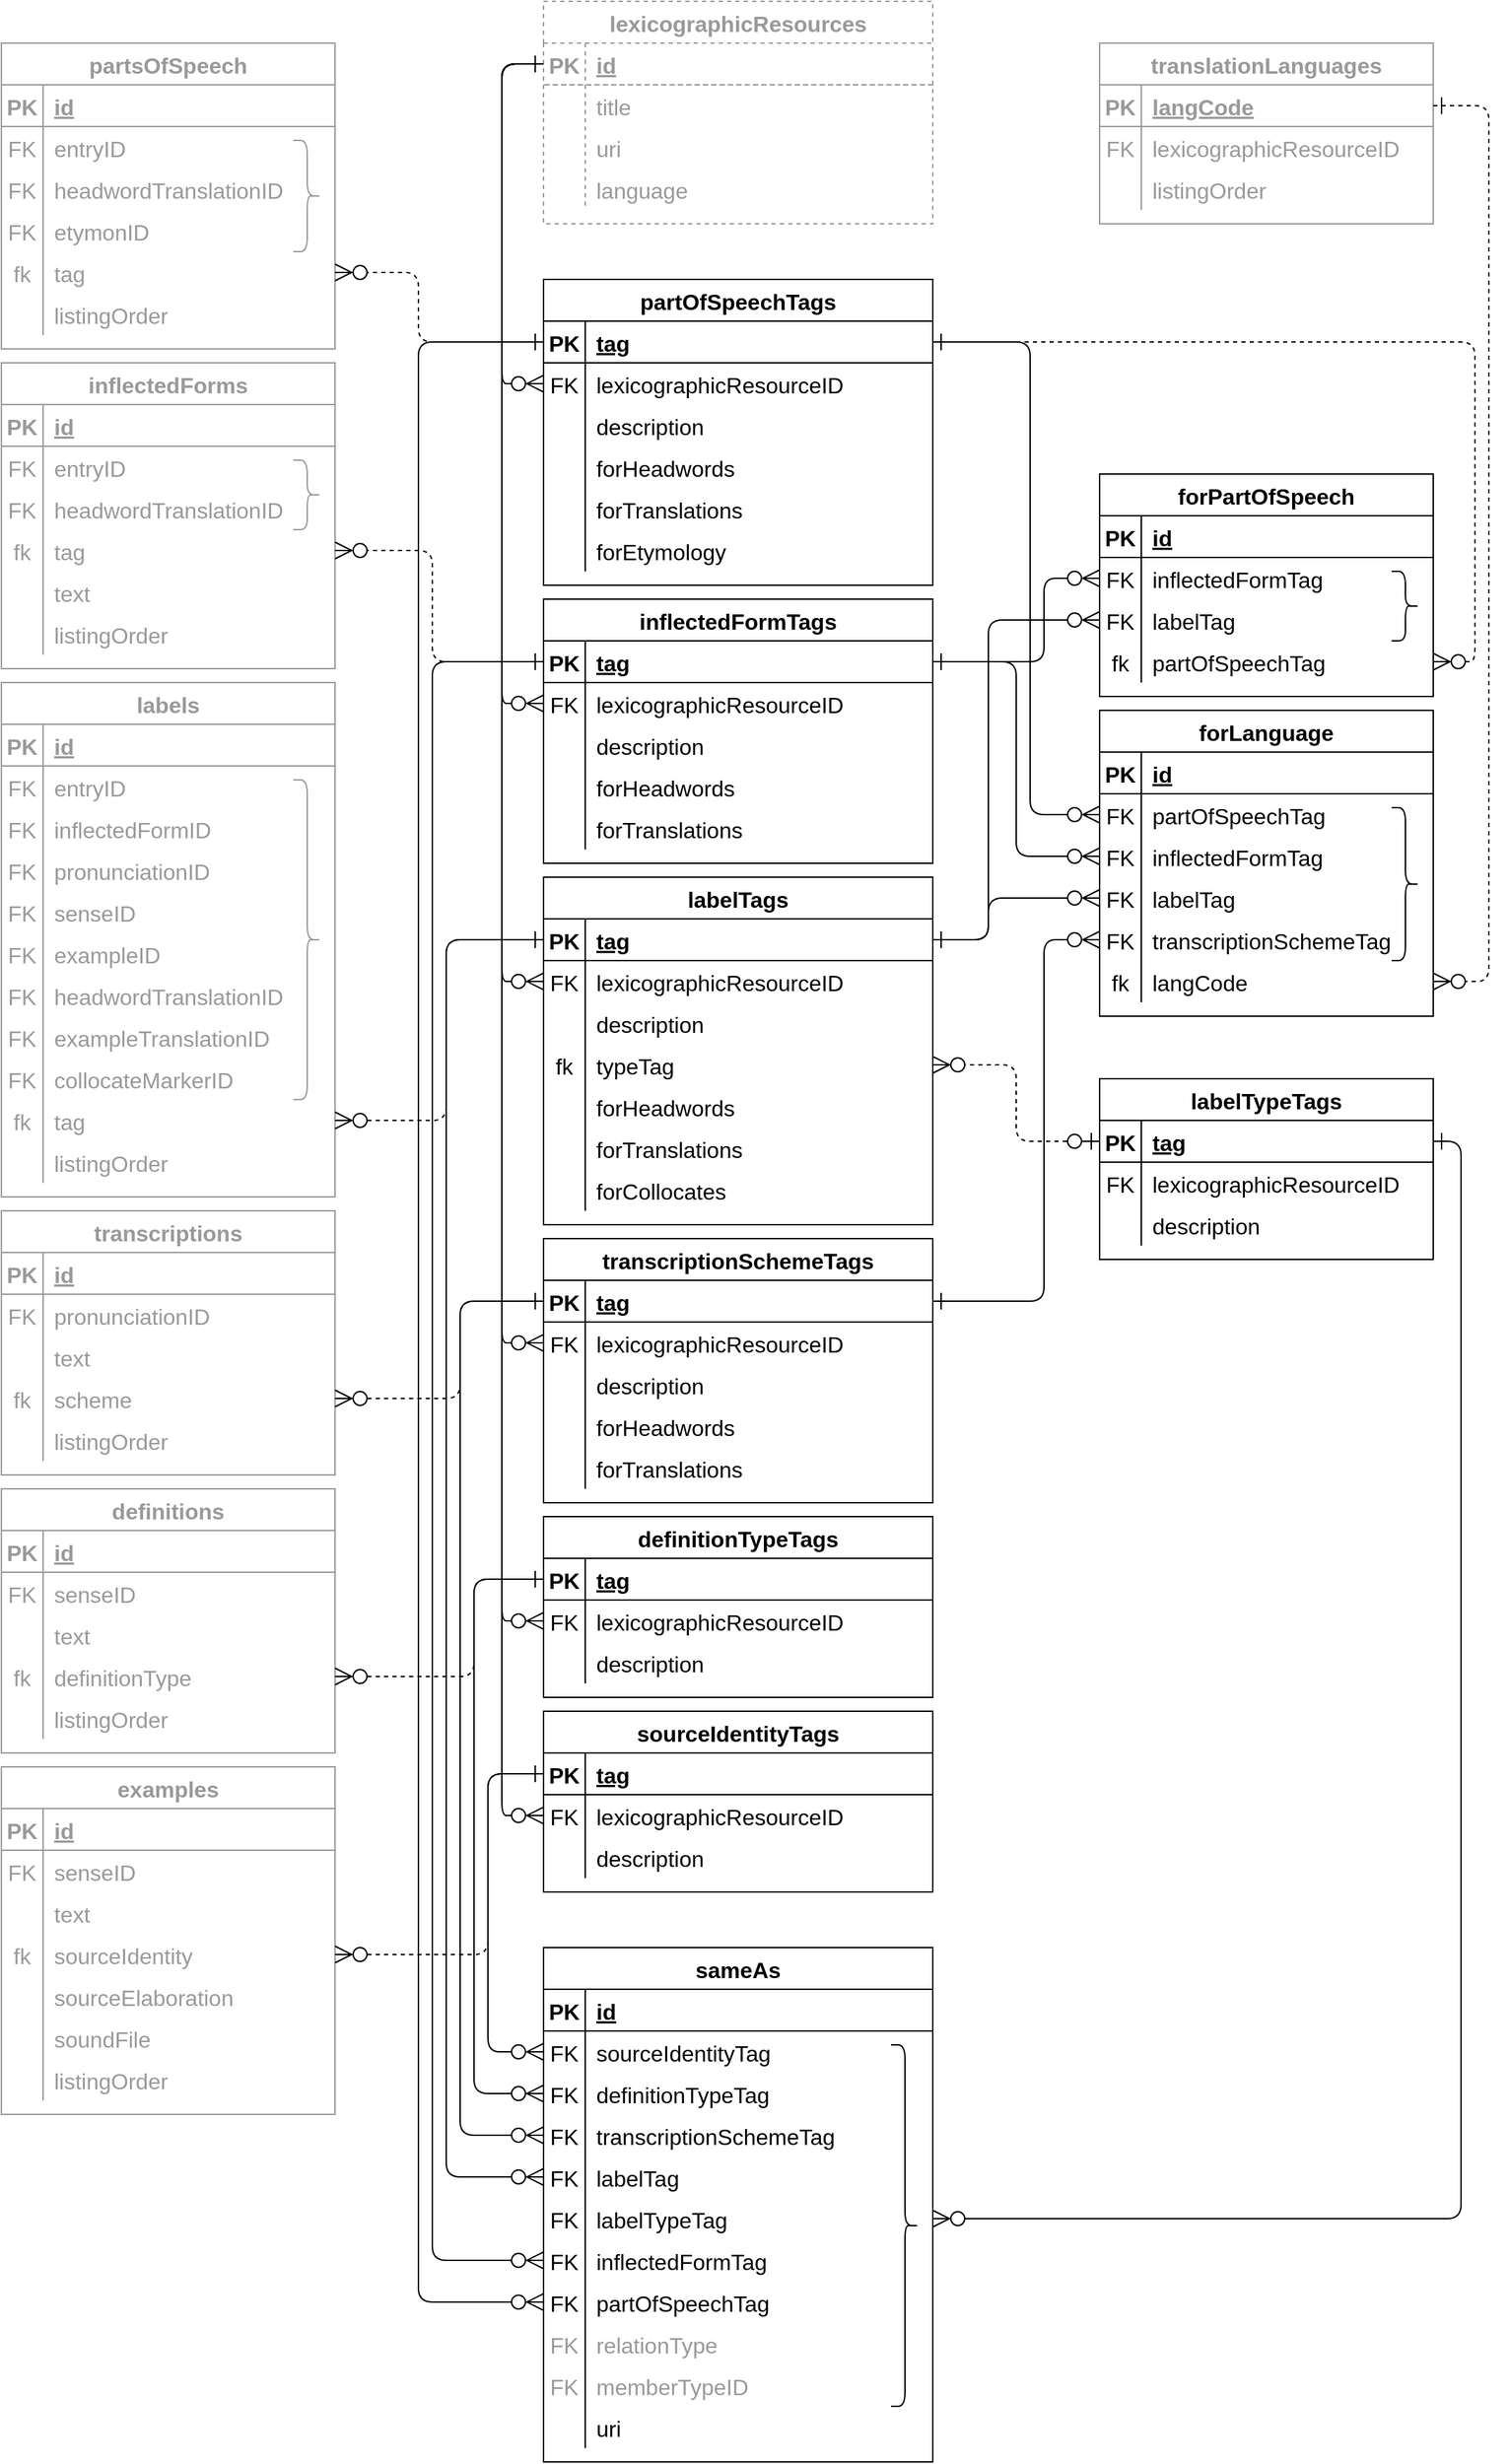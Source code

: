 <mxfile version="20.3.0" type="device"><diagram id="R2lEEEUBdFMjLlhIrx00" name="Page-1"><mxGraphModel dx="1887" dy="1867" grid="1" gridSize="10" guides="1" tooltips="1" connect="1" arrows="1" fold="1" page="1" pageScale="1" pageWidth="827" pageHeight="1169" math="0" shadow="0" extFonts="Permanent Marker^https://fonts.googleapis.com/css?family=Permanent+Marker"><root><mxCell id="0"/><mxCell id="1" parent="0"/><mxCell id="hTHMnP9nAUi0awd0FCyP-1" value="lexicographicResources" style="shape=table;startSize=30;container=1;collapsible=1;childLayout=tableLayout;fixedRows=1;rowLines=0;fontStyle=1;align=center;resizeLast=1;fontSize=16;strokeColor=#999999;fontColor=#999999;dashed=1;" parent="1" vertex="1"><mxGeometry x="330" y="-190" width="280" height="160" as="geometry"/></mxCell><mxCell id="hTHMnP9nAUi0awd0FCyP-2" value="" style="shape=tableRow;horizontal=0;startSize=0;swimlaneHead=0;swimlaneBody=0;fillColor=none;collapsible=0;dropTarget=0;points=[[0,0.5],[1,0.5]];portConstraint=eastwest;top=0;left=0;right=0;bottom=1;fontSize=16;strokeColor=#999999;fontColor=#999999;dashed=1;" parent="hTHMnP9nAUi0awd0FCyP-1" vertex="1"><mxGeometry y="30" width="280" height="30" as="geometry"/></mxCell><mxCell id="hTHMnP9nAUi0awd0FCyP-3" value="PK" style="shape=partialRectangle;connectable=0;fillColor=none;top=0;left=0;bottom=0;right=0;fontStyle=1;overflow=hidden;fontSize=16;strokeColor=#999999;fontColor=#999999;" parent="hTHMnP9nAUi0awd0FCyP-2" vertex="1"><mxGeometry width="30" height="30" as="geometry"><mxRectangle width="30" height="30" as="alternateBounds"/></mxGeometry></mxCell><mxCell id="hTHMnP9nAUi0awd0FCyP-4" value="id" style="shape=partialRectangle;connectable=0;fillColor=none;top=0;left=0;bottom=0;right=0;align=left;spacingLeft=6;fontStyle=5;overflow=hidden;fontSize=16;strokeColor=#999999;fontColor=#999999;" parent="hTHMnP9nAUi0awd0FCyP-2" vertex="1"><mxGeometry x="30" width="250" height="30" as="geometry"><mxRectangle width="250" height="30" as="alternateBounds"/></mxGeometry></mxCell><mxCell id="hTHMnP9nAUi0awd0FCyP-5" value="" style="shape=tableRow;horizontal=0;startSize=0;swimlaneHead=0;swimlaneBody=0;fillColor=none;collapsible=0;dropTarget=0;points=[[0,0.5],[1,0.5]];portConstraint=eastwest;top=0;left=0;right=0;bottom=0;fontSize=16;strokeColor=#999999;fontColor=#999999;" parent="hTHMnP9nAUi0awd0FCyP-1" vertex="1"><mxGeometry y="60" width="280" height="30" as="geometry"/></mxCell><mxCell id="hTHMnP9nAUi0awd0FCyP-6" value="" style="shape=partialRectangle;connectable=0;fillColor=none;top=0;left=0;bottom=0;right=0;editable=1;overflow=hidden;fontSize=16;strokeColor=#999999;fontColor=#999999;" parent="hTHMnP9nAUi0awd0FCyP-5" vertex="1"><mxGeometry width="30" height="30" as="geometry"><mxRectangle width="30" height="30" as="alternateBounds"/></mxGeometry></mxCell><mxCell id="hTHMnP9nAUi0awd0FCyP-7" value="title" style="shape=partialRectangle;connectable=0;fillColor=none;top=0;left=0;bottom=0;right=0;align=left;spacingLeft=6;overflow=hidden;fontSize=16;strokeColor=#999999;fontColor=#999999;" parent="hTHMnP9nAUi0awd0FCyP-5" vertex="1"><mxGeometry x="30" width="250" height="30" as="geometry"><mxRectangle width="250" height="30" as="alternateBounds"/></mxGeometry></mxCell><mxCell id="hTHMnP9nAUi0awd0FCyP-8" value="" style="shape=tableRow;horizontal=0;startSize=0;swimlaneHead=0;swimlaneBody=0;fillColor=none;collapsible=0;dropTarget=0;points=[[0,0.5],[1,0.5]];portConstraint=eastwest;top=0;left=0;right=0;bottom=0;fontSize=16;strokeColor=#999999;fontColor=#999999;" parent="hTHMnP9nAUi0awd0FCyP-1" vertex="1"><mxGeometry y="90" width="280" height="30" as="geometry"/></mxCell><mxCell id="hTHMnP9nAUi0awd0FCyP-9" value="" style="shape=partialRectangle;connectable=0;fillColor=none;top=0;left=0;bottom=0;right=0;editable=1;overflow=hidden;fontSize=16;strokeColor=#999999;fontColor=#999999;" parent="hTHMnP9nAUi0awd0FCyP-8" vertex="1"><mxGeometry width="30" height="30" as="geometry"><mxRectangle width="30" height="30" as="alternateBounds"/></mxGeometry></mxCell><mxCell id="hTHMnP9nAUi0awd0FCyP-10" value="uri" style="shape=partialRectangle;connectable=0;fillColor=none;top=0;left=0;bottom=0;right=0;align=left;spacingLeft=6;overflow=hidden;fontSize=16;strokeColor=#999999;fontColor=#999999;" parent="hTHMnP9nAUi0awd0FCyP-8" vertex="1"><mxGeometry x="30" width="250" height="30" as="geometry"><mxRectangle width="250" height="30" as="alternateBounds"/></mxGeometry></mxCell><mxCell id="hTHMnP9nAUi0awd0FCyP-11" value="" style="shape=tableRow;horizontal=0;startSize=0;swimlaneHead=0;swimlaneBody=0;fillColor=none;collapsible=0;dropTarget=0;points=[[0,0.5],[1,0.5]];portConstraint=eastwest;top=0;left=0;right=0;bottom=0;fontSize=16;strokeColor=#999999;fontColor=#999999;" parent="hTHMnP9nAUi0awd0FCyP-1" vertex="1"><mxGeometry y="120" width="280" height="30" as="geometry"/></mxCell><mxCell id="hTHMnP9nAUi0awd0FCyP-12" value="" style="shape=partialRectangle;connectable=0;fillColor=none;top=0;left=0;bottom=0;right=0;editable=1;overflow=hidden;fontSize=16;strokeColor=#999999;fontColor=#999999;" parent="hTHMnP9nAUi0awd0FCyP-11" vertex="1"><mxGeometry width="30" height="30" as="geometry"><mxRectangle width="30" height="30" as="alternateBounds"/></mxGeometry></mxCell><mxCell id="hTHMnP9nAUi0awd0FCyP-13" value="language" style="shape=partialRectangle;connectable=0;fillColor=none;top=0;left=0;bottom=0;right=0;align=left;spacingLeft=6;overflow=hidden;fontSize=16;strokeColor=#999999;fontColor=#999999;" parent="hTHMnP9nAUi0awd0FCyP-11" vertex="1"><mxGeometry x="30" width="250" height="30" as="geometry"><mxRectangle width="250" height="30" as="alternateBounds"/></mxGeometry></mxCell><mxCell id="DvkQwCEQ-k7gNqsEbLSM-1" value="partOfSpeechTags" style="shape=table;startSize=30;container=1;collapsible=1;childLayout=tableLayout;fixedRows=1;rowLines=0;fontStyle=1;align=center;resizeLast=1;fontSize=16;" parent="1" vertex="1"><mxGeometry x="330" y="10" width="280" height="220" as="geometry"><mxRectangle x="400" y="480" width="90" height="30" as="alternateBounds"/></mxGeometry></mxCell><mxCell id="DvkQwCEQ-k7gNqsEbLSM-2" value="" style="shape=tableRow;horizontal=0;startSize=0;swimlaneHead=0;swimlaneBody=0;fillColor=none;collapsible=0;dropTarget=0;points=[[0,0.5],[1,0.5]];portConstraint=eastwest;top=0;left=0;right=0;bottom=1;fontSize=16;" parent="DvkQwCEQ-k7gNqsEbLSM-1" vertex="1"><mxGeometry y="30" width="280" height="30" as="geometry"/></mxCell><mxCell id="DvkQwCEQ-k7gNqsEbLSM-3" value="PK" style="shape=partialRectangle;connectable=0;fillColor=none;top=0;left=0;bottom=0;right=0;fontStyle=1;overflow=hidden;fontSize=16;" parent="DvkQwCEQ-k7gNqsEbLSM-2" vertex="1"><mxGeometry width="30" height="30" as="geometry"><mxRectangle width="30" height="30" as="alternateBounds"/></mxGeometry></mxCell><mxCell id="DvkQwCEQ-k7gNqsEbLSM-4" value="tag" style="shape=partialRectangle;connectable=0;fillColor=none;top=0;left=0;bottom=0;right=0;align=left;spacingLeft=6;fontStyle=5;overflow=hidden;fontSize=16;" parent="DvkQwCEQ-k7gNqsEbLSM-2" vertex="1"><mxGeometry x="30" width="250" height="30" as="geometry"><mxRectangle width="250" height="30" as="alternateBounds"/></mxGeometry></mxCell><mxCell id="DvkQwCEQ-k7gNqsEbLSM-5" value="" style="shape=tableRow;horizontal=0;startSize=0;swimlaneHead=0;swimlaneBody=0;fillColor=none;collapsible=0;dropTarget=0;points=[[0,0.5],[1,0.5]];portConstraint=eastwest;top=0;left=0;right=0;bottom=0;fontSize=16;" parent="DvkQwCEQ-k7gNqsEbLSM-1" vertex="1"><mxGeometry y="60" width="280" height="30" as="geometry"/></mxCell><mxCell id="DvkQwCEQ-k7gNqsEbLSM-6" value="FK" style="shape=partialRectangle;connectable=0;fillColor=none;top=0;left=0;bottom=0;right=0;editable=1;overflow=hidden;fontSize=16;" parent="DvkQwCEQ-k7gNqsEbLSM-5" vertex="1"><mxGeometry width="30" height="30" as="geometry"><mxRectangle width="30" height="30" as="alternateBounds"/></mxGeometry></mxCell><mxCell id="DvkQwCEQ-k7gNqsEbLSM-7" value="lexicographicResourceID" style="shape=partialRectangle;connectable=0;fillColor=none;top=0;left=0;bottom=0;right=0;align=left;spacingLeft=6;overflow=hidden;fontSize=16;" parent="DvkQwCEQ-k7gNqsEbLSM-5" vertex="1"><mxGeometry x="30" width="250" height="30" as="geometry"><mxRectangle width="250" height="30" as="alternateBounds"/></mxGeometry></mxCell><mxCell id="DvkQwCEQ-k7gNqsEbLSM-8" style="shape=tableRow;horizontal=0;startSize=0;swimlaneHead=0;swimlaneBody=0;fillColor=none;collapsible=0;dropTarget=0;points=[[0,0.5],[1,0.5]];portConstraint=eastwest;top=0;left=0;right=0;bottom=0;fontSize=16;" parent="DvkQwCEQ-k7gNqsEbLSM-1" vertex="1"><mxGeometry y="90" width="280" height="30" as="geometry"/></mxCell><mxCell id="DvkQwCEQ-k7gNqsEbLSM-9" style="shape=partialRectangle;connectable=0;fillColor=none;top=0;left=0;bottom=0;right=0;editable=1;overflow=hidden;fontSize=16;" parent="DvkQwCEQ-k7gNqsEbLSM-8" vertex="1"><mxGeometry width="30" height="30" as="geometry"><mxRectangle width="30" height="30" as="alternateBounds"/></mxGeometry></mxCell><mxCell id="DvkQwCEQ-k7gNqsEbLSM-10" value="description" style="shape=partialRectangle;connectable=0;fillColor=none;top=0;left=0;bottom=0;right=0;align=left;spacingLeft=6;overflow=hidden;fontSize=16;" parent="DvkQwCEQ-k7gNqsEbLSM-8" vertex="1"><mxGeometry x="30" width="250" height="30" as="geometry"><mxRectangle width="250" height="30" as="alternateBounds"/></mxGeometry></mxCell><mxCell id="DvkQwCEQ-k7gNqsEbLSM-11" style="shape=tableRow;horizontal=0;startSize=0;swimlaneHead=0;swimlaneBody=0;fillColor=none;collapsible=0;dropTarget=0;points=[[0,0.5],[1,0.5]];portConstraint=eastwest;top=0;left=0;right=0;bottom=0;fontSize=16;" parent="DvkQwCEQ-k7gNqsEbLSM-1" vertex="1"><mxGeometry y="120" width="280" height="30" as="geometry"/></mxCell><mxCell id="DvkQwCEQ-k7gNqsEbLSM-12" style="shape=partialRectangle;connectable=0;fillColor=none;top=0;left=0;bottom=0;right=0;editable=1;overflow=hidden;fontSize=16;" parent="DvkQwCEQ-k7gNqsEbLSM-11" vertex="1"><mxGeometry width="30" height="30" as="geometry"><mxRectangle width="30" height="30" as="alternateBounds"/></mxGeometry></mxCell><mxCell id="DvkQwCEQ-k7gNqsEbLSM-13" value="forHeadwords" style="shape=partialRectangle;connectable=0;fillColor=none;top=0;left=0;bottom=0;right=0;align=left;spacingLeft=6;overflow=hidden;fontSize=16;" parent="DvkQwCEQ-k7gNqsEbLSM-11" vertex="1"><mxGeometry x="30" width="250" height="30" as="geometry"><mxRectangle width="250" height="30" as="alternateBounds"/></mxGeometry></mxCell><mxCell id="DvkQwCEQ-k7gNqsEbLSM-14" style="shape=tableRow;horizontal=0;startSize=0;swimlaneHead=0;swimlaneBody=0;fillColor=none;collapsible=0;dropTarget=0;points=[[0,0.5],[1,0.5]];portConstraint=eastwest;top=0;left=0;right=0;bottom=0;fontSize=16;" parent="DvkQwCEQ-k7gNqsEbLSM-1" vertex="1"><mxGeometry y="150" width="280" height="30" as="geometry"/></mxCell><mxCell id="DvkQwCEQ-k7gNqsEbLSM-15" style="shape=partialRectangle;connectable=0;fillColor=none;top=0;left=0;bottom=0;right=0;editable=1;overflow=hidden;fontSize=16;" parent="DvkQwCEQ-k7gNqsEbLSM-14" vertex="1"><mxGeometry width="30" height="30" as="geometry"><mxRectangle width="30" height="30" as="alternateBounds"/></mxGeometry></mxCell><mxCell id="DvkQwCEQ-k7gNqsEbLSM-16" value="forTranslations" style="shape=partialRectangle;connectable=0;fillColor=none;top=0;left=0;bottom=0;right=0;align=left;spacingLeft=6;overflow=hidden;fontSize=16;" parent="DvkQwCEQ-k7gNqsEbLSM-14" vertex="1"><mxGeometry x="30" width="250" height="30" as="geometry"><mxRectangle width="250" height="30" as="alternateBounds"/></mxGeometry></mxCell><mxCell id="DvkQwCEQ-k7gNqsEbLSM-17" style="shape=tableRow;horizontal=0;startSize=0;swimlaneHead=0;swimlaneBody=0;fillColor=none;collapsible=0;dropTarget=0;points=[[0,0.5],[1,0.5]];portConstraint=eastwest;top=0;left=0;right=0;bottom=0;fontSize=16;" parent="DvkQwCEQ-k7gNqsEbLSM-1" vertex="1"><mxGeometry y="180" width="280" height="30" as="geometry"/></mxCell><mxCell id="DvkQwCEQ-k7gNqsEbLSM-18" style="shape=partialRectangle;connectable=0;fillColor=none;top=0;left=0;bottom=0;right=0;editable=1;overflow=hidden;fontSize=16;" parent="DvkQwCEQ-k7gNqsEbLSM-17" vertex="1"><mxGeometry width="30" height="30" as="geometry"><mxRectangle width="30" height="30" as="alternateBounds"/></mxGeometry></mxCell><mxCell id="DvkQwCEQ-k7gNqsEbLSM-19" value="forEtymology" style="shape=partialRectangle;connectable=0;fillColor=none;top=0;left=0;bottom=0;right=0;align=left;spacingLeft=6;overflow=hidden;fontSize=16;" parent="DvkQwCEQ-k7gNqsEbLSM-17" vertex="1"><mxGeometry x="30" width="250" height="30" as="geometry"><mxRectangle width="250" height="30" as="alternateBounds"/></mxGeometry></mxCell><mxCell id="DvkQwCEQ-k7gNqsEbLSM-20" value="inflectedFormTags" style="shape=table;startSize=30;container=1;collapsible=1;childLayout=tableLayout;fixedRows=1;rowLines=0;fontStyle=1;align=center;resizeLast=1;fontSize=16;" parent="1" vertex="1"><mxGeometry x="330" y="240" width="280" height="190" as="geometry"><mxRectangle x="400" y="480" width="90" height="30" as="alternateBounds"/></mxGeometry></mxCell><mxCell id="DvkQwCEQ-k7gNqsEbLSM-21" value="" style="shape=tableRow;horizontal=0;startSize=0;swimlaneHead=0;swimlaneBody=0;fillColor=none;collapsible=0;dropTarget=0;points=[[0,0.5],[1,0.5]];portConstraint=eastwest;top=0;left=0;right=0;bottom=1;fontSize=16;" parent="DvkQwCEQ-k7gNqsEbLSM-20" vertex="1"><mxGeometry y="30" width="280" height="30" as="geometry"/></mxCell><mxCell id="DvkQwCEQ-k7gNqsEbLSM-22" value="PK" style="shape=partialRectangle;connectable=0;fillColor=none;top=0;left=0;bottom=0;right=0;fontStyle=1;overflow=hidden;fontSize=16;" parent="DvkQwCEQ-k7gNqsEbLSM-21" vertex="1"><mxGeometry width="30" height="30" as="geometry"><mxRectangle width="30" height="30" as="alternateBounds"/></mxGeometry></mxCell><mxCell id="DvkQwCEQ-k7gNqsEbLSM-23" value="tag" style="shape=partialRectangle;connectable=0;fillColor=none;top=0;left=0;bottom=0;right=0;align=left;spacingLeft=6;fontStyle=5;overflow=hidden;fontSize=16;" parent="DvkQwCEQ-k7gNqsEbLSM-21" vertex="1"><mxGeometry x="30" width="250" height="30" as="geometry"><mxRectangle width="250" height="30" as="alternateBounds"/></mxGeometry></mxCell><mxCell id="DvkQwCEQ-k7gNqsEbLSM-24" value="" style="shape=tableRow;horizontal=0;startSize=0;swimlaneHead=0;swimlaneBody=0;fillColor=none;collapsible=0;dropTarget=0;points=[[0,0.5],[1,0.5]];portConstraint=eastwest;top=0;left=0;right=0;bottom=0;fontSize=16;" parent="DvkQwCEQ-k7gNqsEbLSM-20" vertex="1"><mxGeometry y="60" width="280" height="30" as="geometry"/></mxCell><mxCell id="DvkQwCEQ-k7gNqsEbLSM-25" value="FK" style="shape=partialRectangle;connectable=0;fillColor=none;top=0;left=0;bottom=0;right=0;editable=1;overflow=hidden;fontSize=16;" parent="DvkQwCEQ-k7gNqsEbLSM-24" vertex="1"><mxGeometry width="30" height="30" as="geometry"><mxRectangle width="30" height="30" as="alternateBounds"/></mxGeometry></mxCell><mxCell id="DvkQwCEQ-k7gNqsEbLSM-26" value="lexicographicResourceID" style="shape=partialRectangle;connectable=0;fillColor=none;top=0;left=0;bottom=0;right=0;align=left;spacingLeft=6;overflow=hidden;fontSize=16;" parent="DvkQwCEQ-k7gNqsEbLSM-24" vertex="1"><mxGeometry x="30" width="250" height="30" as="geometry"><mxRectangle width="250" height="30" as="alternateBounds"/></mxGeometry></mxCell><mxCell id="DvkQwCEQ-k7gNqsEbLSM-27" style="shape=tableRow;horizontal=0;startSize=0;swimlaneHead=0;swimlaneBody=0;fillColor=none;collapsible=0;dropTarget=0;points=[[0,0.5],[1,0.5]];portConstraint=eastwest;top=0;left=0;right=0;bottom=0;fontSize=16;" parent="DvkQwCEQ-k7gNqsEbLSM-20" vertex="1"><mxGeometry y="90" width="280" height="30" as="geometry"/></mxCell><mxCell id="DvkQwCEQ-k7gNqsEbLSM-28" style="shape=partialRectangle;connectable=0;fillColor=none;top=0;left=0;bottom=0;right=0;editable=1;overflow=hidden;fontSize=16;" parent="DvkQwCEQ-k7gNqsEbLSM-27" vertex="1"><mxGeometry width="30" height="30" as="geometry"><mxRectangle width="30" height="30" as="alternateBounds"/></mxGeometry></mxCell><mxCell id="DvkQwCEQ-k7gNqsEbLSM-29" value="description" style="shape=partialRectangle;connectable=0;fillColor=none;top=0;left=0;bottom=0;right=0;align=left;spacingLeft=6;overflow=hidden;fontSize=16;" parent="DvkQwCEQ-k7gNqsEbLSM-27" vertex="1"><mxGeometry x="30" width="250" height="30" as="geometry"><mxRectangle width="250" height="30" as="alternateBounds"/></mxGeometry></mxCell><mxCell id="DvkQwCEQ-k7gNqsEbLSM-30" style="shape=tableRow;horizontal=0;startSize=0;swimlaneHead=0;swimlaneBody=0;fillColor=none;collapsible=0;dropTarget=0;points=[[0,0.5],[1,0.5]];portConstraint=eastwest;top=0;left=0;right=0;bottom=0;fontSize=16;" parent="DvkQwCEQ-k7gNqsEbLSM-20" vertex="1"><mxGeometry y="120" width="280" height="30" as="geometry"/></mxCell><mxCell id="DvkQwCEQ-k7gNqsEbLSM-31" style="shape=partialRectangle;connectable=0;fillColor=none;top=0;left=0;bottom=0;right=0;editable=1;overflow=hidden;fontSize=16;" parent="DvkQwCEQ-k7gNqsEbLSM-30" vertex="1"><mxGeometry width="30" height="30" as="geometry"><mxRectangle width="30" height="30" as="alternateBounds"/></mxGeometry></mxCell><mxCell id="DvkQwCEQ-k7gNqsEbLSM-32" value="forHeadwords" style="shape=partialRectangle;connectable=0;fillColor=none;top=0;left=0;bottom=0;right=0;align=left;spacingLeft=6;overflow=hidden;fontSize=16;" parent="DvkQwCEQ-k7gNqsEbLSM-30" vertex="1"><mxGeometry x="30" width="250" height="30" as="geometry"><mxRectangle width="250" height="30" as="alternateBounds"/></mxGeometry></mxCell><mxCell id="DvkQwCEQ-k7gNqsEbLSM-33" style="shape=tableRow;horizontal=0;startSize=0;swimlaneHead=0;swimlaneBody=0;fillColor=none;collapsible=0;dropTarget=0;points=[[0,0.5],[1,0.5]];portConstraint=eastwest;top=0;left=0;right=0;bottom=0;fontSize=16;" parent="DvkQwCEQ-k7gNqsEbLSM-20" vertex="1"><mxGeometry y="150" width="280" height="30" as="geometry"/></mxCell><mxCell id="DvkQwCEQ-k7gNqsEbLSM-34" style="shape=partialRectangle;connectable=0;fillColor=none;top=0;left=0;bottom=0;right=0;editable=1;overflow=hidden;fontSize=16;" parent="DvkQwCEQ-k7gNqsEbLSM-33" vertex="1"><mxGeometry width="30" height="30" as="geometry"><mxRectangle width="30" height="30" as="alternateBounds"/></mxGeometry></mxCell><mxCell id="DvkQwCEQ-k7gNqsEbLSM-35" value="forTranslations" style="shape=partialRectangle;connectable=0;fillColor=none;top=0;left=0;bottom=0;right=0;align=left;spacingLeft=6;overflow=hidden;fontSize=16;" parent="DvkQwCEQ-k7gNqsEbLSM-33" vertex="1"><mxGeometry x="30" width="250" height="30" as="geometry"><mxRectangle width="250" height="30" as="alternateBounds"/></mxGeometry></mxCell><mxCell id="DvkQwCEQ-k7gNqsEbLSM-36" value="labelTags" style="shape=table;startSize=30;container=1;collapsible=1;childLayout=tableLayout;fixedRows=1;rowLines=0;fontStyle=1;align=center;resizeLast=1;fontSize=16;" parent="1" vertex="1"><mxGeometry x="330" y="440" width="280" height="250" as="geometry"><mxRectangle x="400" y="480" width="90" height="30" as="alternateBounds"/></mxGeometry></mxCell><mxCell id="DvkQwCEQ-k7gNqsEbLSM-37" value="" style="shape=tableRow;horizontal=0;startSize=0;swimlaneHead=0;swimlaneBody=0;fillColor=none;collapsible=0;dropTarget=0;points=[[0,0.5],[1,0.5]];portConstraint=eastwest;top=0;left=0;right=0;bottom=1;fontSize=16;" parent="DvkQwCEQ-k7gNqsEbLSM-36" vertex="1"><mxGeometry y="30" width="280" height="30" as="geometry"/></mxCell><mxCell id="DvkQwCEQ-k7gNqsEbLSM-38" value="PK" style="shape=partialRectangle;connectable=0;fillColor=none;top=0;left=0;bottom=0;right=0;fontStyle=1;overflow=hidden;fontSize=16;" parent="DvkQwCEQ-k7gNqsEbLSM-37" vertex="1"><mxGeometry width="30" height="30" as="geometry"><mxRectangle width="30" height="30" as="alternateBounds"/></mxGeometry></mxCell><mxCell id="DvkQwCEQ-k7gNqsEbLSM-39" value="tag" style="shape=partialRectangle;connectable=0;fillColor=none;top=0;left=0;bottom=0;right=0;align=left;spacingLeft=6;fontStyle=5;overflow=hidden;fontSize=16;" parent="DvkQwCEQ-k7gNqsEbLSM-37" vertex="1"><mxGeometry x="30" width="250" height="30" as="geometry"><mxRectangle width="250" height="30" as="alternateBounds"/></mxGeometry></mxCell><mxCell id="DvkQwCEQ-k7gNqsEbLSM-40" value="" style="shape=tableRow;horizontal=0;startSize=0;swimlaneHead=0;swimlaneBody=0;fillColor=none;collapsible=0;dropTarget=0;points=[[0,0.5],[1,0.5]];portConstraint=eastwest;top=0;left=0;right=0;bottom=0;fontSize=16;" parent="DvkQwCEQ-k7gNqsEbLSM-36" vertex="1"><mxGeometry y="60" width="280" height="30" as="geometry"/></mxCell><mxCell id="DvkQwCEQ-k7gNqsEbLSM-41" value="FK" style="shape=partialRectangle;connectable=0;fillColor=none;top=0;left=0;bottom=0;right=0;editable=1;overflow=hidden;fontSize=16;" parent="DvkQwCEQ-k7gNqsEbLSM-40" vertex="1"><mxGeometry width="30" height="30" as="geometry"><mxRectangle width="30" height="30" as="alternateBounds"/></mxGeometry></mxCell><mxCell id="DvkQwCEQ-k7gNqsEbLSM-42" value="lexicographicResourceID" style="shape=partialRectangle;connectable=0;fillColor=none;top=0;left=0;bottom=0;right=0;align=left;spacingLeft=6;overflow=hidden;fontSize=16;" parent="DvkQwCEQ-k7gNqsEbLSM-40" vertex="1"><mxGeometry x="30" width="250" height="30" as="geometry"><mxRectangle width="250" height="30" as="alternateBounds"/></mxGeometry></mxCell><mxCell id="DvkQwCEQ-k7gNqsEbLSM-43" style="shape=tableRow;horizontal=0;startSize=0;swimlaneHead=0;swimlaneBody=0;fillColor=none;collapsible=0;dropTarget=0;points=[[0,0.5],[1,0.5]];portConstraint=eastwest;top=0;left=0;right=0;bottom=0;fontSize=16;" parent="DvkQwCEQ-k7gNqsEbLSM-36" vertex="1"><mxGeometry y="90" width="280" height="30" as="geometry"/></mxCell><mxCell id="DvkQwCEQ-k7gNqsEbLSM-44" style="shape=partialRectangle;connectable=0;fillColor=none;top=0;left=0;bottom=0;right=0;editable=1;overflow=hidden;fontSize=16;" parent="DvkQwCEQ-k7gNqsEbLSM-43" vertex="1"><mxGeometry width="30" height="30" as="geometry"><mxRectangle width="30" height="30" as="alternateBounds"/></mxGeometry></mxCell><mxCell id="DvkQwCEQ-k7gNqsEbLSM-45" value="description" style="shape=partialRectangle;connectable=0;fillColor=none;top=0;left=0;bottom=0;right=0;align=left;spacingLeft=6;overflow=hidden;fontSize=16;" parent="DvkQwCEQ-k7gNqsEbLSM-43" vertex="1"><mxGeometry x="30" width="250" height="30" as="geometry"><mxRectangle width="250" height="30" as="alternateBounds"/></mxGeometry></mxCell><mxCell id="DvkQwCEQ-k7gNqsEbLSM-46" style="shape=tableRow;horizontal=0;startSize=0;swimlaneHead=0;swimlaneBody=0;fillColor=none;collapsible=0;dropTarget=0;points=[[0,0.5],[1,0.5]];portConstraint=eastwest;top=0;left=0;right=0;bottom=0;fontSize=16;" parent="DvkQwCEQ-k7gNqsEbLSM-36" vertex="1"><mxGeometry y="120" width="280" height="30" as="geometry"/></mxCell><mxCell id="DvkQwCEQ-k7gNqsEbLSM-47" value="fk" style="shape=partialRectangle;connectable=0;fillColor=none;top=0;left=0;bottom=0;right=0;editable=1;overflow=hidden;fontSize=16;" parent="DvkQwCEQ-k7gNqsEbLSM-46" vertex="1"><mxGeometry width="30" height="30" as="geometry"><mxRectangle width="30" height="30" as="alternateBounds"/></mxGeometry></mxCell><mxCell id="DvkQwCEQ-k7gNqsEbLSM-48" value="typeTag" style="shape=partialRectangle;connectable=0;fillColor=none;top=0;left=0;bottom=0;right=0;align=left;spacingLeft=6;overflow=hidden;fontSize=16;" parent="DvkQwCEQ-k7gNqsEbLSM-46" vertex="1"><mxGeometry x="30" width="250" height="30" as="geometry"><mxRectangle width="250" height="30" as="alternateBounds"/></mxGeometry></mxCell><mxCell id="DvkQwCEQ-k7gNqsEbLSM-49" style="shape=tableRow;horizontal=0;startSize=0;swimlaneHead=0;swimlaneBody=0;fillColor=none;collapsible=0;dropTarget=0;points=[[0,0.5],[1,0.5]];portConstraint=eastwest;top=0;left=0;right=0;bottom=0;fontSize=16;" parent="DvkQwCEQ-k7gNqsEbLSM-36" vertex="1"><mxGeometry y="150" width="280" height="30" as="geometry"/></mxCell><mxCell id="DvkQwCEQ-k7gNqsEbLSM-50" style="shape=partialRectangle;connectable=0;fillColor=none;top=0;left=0;bottom=0;right=0;editable=1;overflow=hidden;fontSize=16;" parent="DvkQwCEQ-k7gNqsEbLSM-49" vertex="1"><mxGeometry width="30" height="30" as="geometry"><mxRectangle width="30" height="30" as="alternateBounds"/></mxGeometry></mxCell><mxCell id="DvkQwCEQ-k7gNqsEbLSM-51" value="forHeadwords" style="shape=partialRectangle;connectable=0;fillColor=none;top=0;left=0;bottom=0;right=0;align=left;spacingLeft=6;overflow=hidden;fontSize=16;" parent="DvkQwCEQ-k7gNqsEbLSM-49" vertex="1"><mxGeometry x="30" width="250" height="30" as="geometry"><mxRectangle width="250" height="30" as="alternateBounds"/></mxGeometry></mxCell><mxCell id="DvkQwCEQ-k7gNqsEbLSM-52" style="shape=tableRow;horizontal=0;startSize=0;swimlaneHead=0;swimlaneBody=0;fillColor=none;collapsible=0;dropTarget=0;points=[[0,0.5],[1,0.5]];portConstraint=eastwest;top=0;left=0;right=0;bottom=0;fontSize=16;" parent="DvkQwCEQ-k7gNqsEbLSM-36" vertex="1"><mxGeometry y="180" width="280" height="30" as="geometry"/></mxCell><mxCell id="DvkQwCEQ-k7gNqsEbLSM-53" style="shape=partialRectangle;connectable=0;fillColor=none;top=0;left=0;bottom=0;right=0;editable=1;overflow=hidden;fontSize=16;" parent="DvkQwCEQ-k7gNqsEbLSM-52" vertex="1"><mxGeometry width="30" height="30" as="geometry"><mxRectangle width="30" height="30" as="alternateBounds"/></mxGeometry></mxCell><mxCell id="DvkQwCEQ-k7gNqsEbLSM-54" value="forTranslations" style="shape=partialRectangle;connectable=0;fillColor=none;top=0;left=0;bottom=0;right=0;align=left;spacingLeft=6;overflow=hidden;fontSize=16;" parent="DvkQwCEQ-k7gNqsEbLSM-52" vertex="1"><mxGeometry x="30" width="250" height="30" as="geometry"><mxRectangle width="250" height="30" as="alternateBounds"/></mxGeometry></mxCell><mxCell id="DvkQwCEQ-k7gNqsEbLSM-55" style="shape=tableRow;horizontal=0;startSize=0;swimlaneHead=0;swimlaneBody=0;fillColor=none;collapsible=0;dropTarget=0;points=[[0,0.5],[1,0.5]];portConstraint=eastwest;top=0;left=0;right=0;bottom=0;fontSize=16;" parent="DvkQwCEQ-k7gNqsEbLSM-36" vertex="1"><mxGeometry y="210" width="280" height="30" as="geometry"/></mxCell><mxCell id="DvkQwCEQ-k7gNqsEbLSM-56" style="shape=partialRectangle;connectable=0;fillColor=none;top=0;left=0;bottom=0;right=0;editable=1;overflow=hidden;fontSize=16;" parent="DvkQwCEQ-k7gNqsEbLSM-55" vertex="1"><mxGeometry width="30" height="30" as="geometry"><mxRectangle width="30" height="30" as="alternateBounds"/></mxGeometry></mxCell><mxCell id="DvkQwCEQ-k7gNqsEbLSM-57" value="forCollocates" style="shape=partialRectangle;connectable=0;fillColor=none;top=0;left=0;bottom=0;right=0;align=left;spacingLeft=6;overflow=hidden;fontSize=16;" parent="DvkQwCEQ-k7gNqsEbLSM-55" vertex="1"><mxGeometry x="30" width="250" height="30" as="geometry"><mxRectangle width="250" height="30" as="alternateBounds"/></mxGeometry></mxCell><mxCell id="DvkQwCEQ-k7gNqsEbLSM-58" value="definitionTypeTags" style="shape=table;startSize=30;container=1;collapsible=1;childLayout=tableLayout;fixedRows=1;rowLines=0;fontStyle=1;align=center;resizeLast=1;fontSize=16;" parent="1" vertex="1"><mxGeometry x="330" y="900" width="280" height="130" as="geometry"><mxRectangle x="400" y="480" width="90" height="30" as="alternateBounds"/></mxGeometry></mxCell><mxCell id="DvkQwCEQ-k7gNqsEbLSM-59" value="" style="shape=tableRow;horizontal=0;startSize=0;swimlaneHead=0;swimlaneBody=0;fillColor=none;collapsible=0;dropTarget=0;points=[[0,0.5],[1,0.5]];portConstraint=eastwest;top=0;left=0;right=0;bottom=1;fontSize=16;" parent="DvkQwCEQ-k7gNqsEbLSM-58" vertex="1"><mxGeometry y="30" width="280" height="30" as="geometry"/></mxCell><mxCell id="DvkQwCEQ-k7gNqsEbLSM-60" value="PK" style="shape=partialRectangle;connectable=0;fillColor=none;top=0;left=0;bottom=0;right=0;fontStyle=1;overflow=hidden;fontSize=16;" parent="DvkQwCEQ-k7gNqsEbLSM-59" vertex="1"><mxGeometry width="30" height="30" as="geometry"><mxRectangle width="30" height="30" as="alternateBounds"/></mxGeometry></mxCell><mxCell id="DvkQwCEQ-k7gNqsEbLSM-61" value="tag" style="shape=partialRectangle;connectable=0;fillColor=none;top=0;left=0;bottom=0;right=0;align=left;spacingLeft=6;fontStyle=5;overflow=hidden;fontSize=16;" parent="DvkQwCEQ-k7gNqsEbLSM-59" vertex="1"><mxGeometry x="30" width="250" height="30" as="geometry"><mxRectangle width="250" height="30" as="alternateBounds"/></mxGeometry></mxCell><mxCell id="DvkQwCEQ-k7gNqsEbLSM-62" value="" style="shape=tableRow;horizontal=0;startSize=0;swimlaneHead=0;swimlaneBody=0;fillColor=none;collapsible=0;dropTarget=0;points=[[0,0.5],[1,0.5]];portConstraint=eastwest;top=0;left=0;right=0;bottom=0;fontSize=16;" parent="DvkQwCEQ-k7gNqsEbLSM-58" vertex="1"><mxGeometry y="60" width="280" height="30" as="geometry"/></mxCell><mxCell id="DvkQwCEQ-k7gNqsEbLSM-63" value="FK" style="shape=partialRectangle;connectable=0;fillColor=none;top=0;left=0;bottom=0;right=0;editable=1;overflow=hidden;fontSize=16;" parent="DvkQwCEQ-k7gNqsEbLSM-62" vertex="1"><mxGeometry width="30" height="30" as="geometry"><mxRectangle width="30" height="30" as="alternateBounds"/></mxGeometry></mxCell><mxCell id="DvkQwCEQ-k7gNqsEbLSM-64" value="lexicographicResourceID" style="shape=partialRectangle;connectable=0;fillColor=none;top=0;left=0;bottom=0;right=0;align=left;spacingLeft=6;overflow=hidden;fontSize=16;" parent="DvkQwCEQ-k7gNqsEbLSM-62" vertex="1"><mxGeometry x="30" width="250" height="30" as="geometry"><mxRectangle width="250" height="30" as="alternateBounds"/></mxGeometry></mxCell><mxCell id="DvkQwCEQ-k7gNqsEbLSM-65" style="shape=tableRow;horizontal=0;startSize=0;swimlaneHead=0;swimlaneBody=0;fillColor=none;collapsible=0;dropTarget=0;points=[[0,0.5],[1,0.5]];portConstraint=eastwest;top=0;left=0;right=0;bottom=0;fontSize=16;" parent="DvkQwCEQ-k7gNqsEbLSM-58" vertex="1"><mxGeometry y="90" width="280" height="30" as="geometry"/></mxCell><mxCell id="DvkQwCEQ-k7gNqsEbLSM-66" style="shape=partialRectangle;connectable=0;fillColor=none;top=0;left=0;bottom=0;right=0;editable=1;overflow=hidden;fontSize=16;" parent="DvkQwCEQ-k7gNqsEbLSM-65" vertex="1"><mxGeometry width="30" height="30" as="geometry"><mxRectangle width="30" height="30" as="alternateBounds"/></mxGeometry></mxCell><mxCell id="DvkQwCEQ-k7gNqsEbLSM-67" value="description" style="shape=partialRectangle;connectable=0;fillColor=none;top=0;left=0;bottom=0;right=0;align=left;spacingLeft=6;overflow=hidden;fontSize=16;" parent="DvkQwCEQ-k7gNqsEbLSM-65" vertex="1"><mxGeometry x="30" width="250" height="30" as="geometry"><mxRectangle width="250" height="30" as="alternateBounds"/></mxGeometry></mxCell><mxCell id="DvkQwCEQ-k7gNqsEbLSM-68" value="sourceIdentityTags" style="shape=table;startSize=30;container=1;collapsible=1;childLayout=tableLayout;fixedRows=1;rowLines=0;fontStyle=1;align=center;resizeLast=1;fontSize=16;" parent="1" vertex="1"><mxGeometry x="330" y="1040" width="280" height="130" as="geometry"><mxRectangle x="400" y="480" width="90" height="30" as="alternateBounds"/></mxGeometry></mxCell><mxCell id="DvkQwCEQ-k7gNqsEbLSM-69" value="" style="shape=tableRow;horizontal=0;startSize=0;swimlaneHead=0;swimlaneBody=0;fillColor=none;collapsible=0;dropTarget=0;points=[[0,0.5],[1,0.5]];portConstraint=eastwest;top=0;left=0;right=0;bottom=1;fontSize=16;" parent="DvkQwCEQ-k7gNqsEbLSM-68" vertex="1"><mxGeometry y="30" width="280" height="30" as="geometry"/></mxCell><mxCell id="DvkQwCEQ-k7gNqsEbLSM-70" value="PK" style="shape=partialRectangle;connectable=0;fillColor=none;top=0;left=0;bottom=0;right=0;fontStyle=1;overflow=hidden;fontSize=16;" parent="DvkQwCEQ-k7gNqsEbLSM-69" vertex="1"><mxGeometry width="30" height="30" as="geometry"><mxRectangle width="30" height="30" as="alternateBounds"/></mxGeometry></mxCell><mxCell id="DvkQwCEQ-k7gNqsEbLSM-71" value="tag" style="shape=partialRectangle;connectable=0;fillColor=none;top=0;left=0;bottom=0;right=0;align=left;spacingLeft=6;fontStyle=5;overflow=hidden;fontSize=16;" parent="DvkQwCEQ-k7gNqsEbLSM-69" vertex="1"><mxGeometry x="30" width="250" height="30" as="geometry"><mxRectangle width="250" height="30" as="alternateBounds"/></mxGeometry></mxCell><mxCell id="DvkQwCEQ-k7gNqsEbLSM-72" value="" style="shape=tableRow;horizontal=0;startSize=0;swimlaneHead=0;swimlaneBody=0;fillColor=none;collapsible=0;dropTarget=0;points=[[0,0.5],[1,0.5]];portConstraint=eastwest;top=0;left=0;right=0;bottom=0;fontSize=16;" parent="DvkQwCEQ-k7gNqsEbLSM-68" vertex="1"><mxGeometry y="60" width="280" height="30" as="geometry"/></mxCell><mxCell id="DvkQwCEQ-k7gNqsEbLSM-73" value="FK" style="shape=partialRectangle;connectable=0;fillColor=none;top=0;left=0;bottom=0;right=0;editable=1;overflow=hidden;fontSize=16;" parent="DvkQwCEQ-k7gNqsEbLSM-72" vertex="1"><mxGeometry width="30" height="30" as="geometry"><mxRectangle width="30" height="30" as="alternateBounds"/></mxGeometry></mxCell><mxCell id="DvkQwCEQ-k7gNqsEbLSM-74" value="lexicographicResourceID" style="shape=partialRectangle;connectable=0;fillColor=none;top=0;left=0;bottom=0;right=0;align=left;spacingLeft=6;overflow=hidden;fontSize=16;" parent="DvkQwCEQ-k7gNqsEbLSM-72" vertex="1"><mxGeometry x="30" width="250" height="30" as="geometry"><mxRectangle width="250" height="30" as="alternateBounds"/></mxGeometry></mxCell><mxCell id="DvkQwCEQ-k7gNqsEbLSM-75" style="shape=tableRow;horizontal=0;startSize=0;swimlaneHead=0;swimlaneBody=0;fillColor=none;collapsible=0;dropTarget=0;points=[[0,0.5],[1,0.5]];portConstraint=eastwest;top=0;left=0;right=0;bottom=0;fontSize=16;" parent="DvkQwCEQ-k7gNqsEbLSM-68" vertex="1"><mxGeometry y="90" width="280" height="30" as="geometry"/></mxCell><mxCell id="DvkQwCEQ-k7gNqsEbLSM-76" style="shape=partialRectangle;connectable=0;fillColor=none;top=0;left=0;bottom=0;right=0;editable=1;overflow=hidden;fontSize=16;" parent="DvkQwCEQ-k7gNqsEbLSM-75" vertex="1"><mxGeometry width="30" height="30" as="geometry"><mxRectangle width="30" height="30" as="alternateBounds"/></mxGeometry></mxCell><mxCell id="DvkQwCEQ-k7gNqsEbLSM-77" value="description" style="shape=partialRectangle;connectable=0;fillColor=none;top=0;left=0;bottom=0;right=0;align=left;spacingLeft=6;overflow=hidden;fontSize=16;" parent="DvkQwCEQ-k7gNqsEbLSM-75" vertex="1"><mxGeometry x="30" width="250" height="30" as="geometry"><mxRectangle width="250" height="30" as="alternateBounds"/></mxGeometry></mxCell><mxCell id="DvkQwCEQ-k7gNqsEbLSM-78" value="transcriptionSchemeTags" style="shape=table;startSize=30;container=1;collapsible=1;childLayout=tableLayout;fixedRows=1;rowLines=0;fontStyle=1;align=center;resizeLast=1;fontSize=16;" parent="1" vertex="1"><mxGeometry x="330" y="700" width="280" height="190" as="geometry"><mxRectangle x="400" y="480" width="90" height="30" as="alternateBounds"/></mxGeometry></mxCell><mxCell id="DvkQwCEQ-k7gNqsEbLSM-79" value="" style="shape=tableRow;horizontal=0;startSize=0;swimlaneHead=0;swimlaneBody=0;fillColor=none;collapsible=0;dropTarget=0;points=[[0,0.5],[1,0.5]];portConstraint=eastwest;top=0;left=0;right=0;bottom=1;fontSize=16;" parent="DvkQwCEQ-k7gNqsEbLSM-78" vertex="1"><mxGeometry y="30" width="280" height="30" as="geometry"/></mxCell><mxCell id="DvkQwCEQ-k7gNqsEbLSM-80" value="PK" style="shape=partialRectangle;connectable=0;fillColor=none;top=0;left=0;bottom=0;right=0;fontStyle=1;overflow=hidden;fontSize=16;" parent="DvkQwCEQ-k7gNqsEbLSM-79" vertex="1"><mxGeometry width="30" height="30" as="geometry"><mxRectangle width="30" height="30" as="alternateBounds"/></mxGeometry></mxCell><mxCell id="DvkQwCEQ-k7gNqsEbLSM-81" value="tag" style="shape=partialRectangle;connectable=0;fillColor=none;top=0;left=0;bottom=0;right=0;align=left;spacingLeft=6;fontStyle=5;overflow=hidden;fontSize=16;" parent="DvkQwCEQ-k7gNqsEbLSM-79" vertex="1"><mxGeometry x="30" width="250" height="30" as="geometry"><mxRectangle width="250" height="30" as="alternateBounds"/></mxGeometry></mxCell><mxCell id="DvkQwCEQ-k7gNqsEbLSM-82" value="" style="shape=tableRow;horizontal=0;startSize=0;swimlaneHead=0;swimlaneBody=0;fillColor=none;collapsible=0;dropTarget=0;points=[[0,0.5],[1,0.5]];portConstraint=eastwest;top=0;left=0;right=0;bottom=0;fontSize=16;" parent="DvkQwCEQ-k7gNqsEbLSM-78" vertex="1"><mxGeometry y="60" width="280" height="30" as="geometry"/></mxCell><mxCell id="DvkQwCEQ-k7gNqsEbLSM-83" value="FK" style="shape=partialRectangle;connectable=0;fillColor=none;top=0;left=0;bottom=0;right=0;editable=1;overflow=hidden;fontSize=16;" parent="DvkQwCEQ-k7gNqsEbLSM-82" vertex="1"><mxGeometry width="30" height="30" as="geometry"><mxRectangle width="30" height="30" as="alternateBounds"/></mxGeometry></mxCell><mxCell id="DvkQwCEQ-k7gNqsEbLSM-84" value="lexicographicResourceID" style="shape=partialRectangle;connectable=0;fillColor=none;top=0;left=0;bottom=0;right=0;align=left;spacingLeft=6;overflow=hidden;fontSize=16;" parent="DvkQwCEQ-k7gNqsEbLSM-82" vertex="1"><mxGeometry x="30" width="250" height="30" as="geometry"><mxRectangle width="250" height="30" as="alternateBounds"/></mxGeometry></mxCell><mxCell id="DvkQwCEQ-k7gNqsEbLSM-85" style="shape=tableRow;horizontal=0;startSize=0;swimlaneHead=0;swimlaneBody=0;fillColor=none;collapsible=0;dropTarget=0;points=[[0,0.5],[1,0.5]];portConstraint=eastwest;top=0;left=0;right=0;bottom=0;fontSize=16;" parent="DvkQwCEQ-k7gNqsEbLSM-78" vertex="1"><mxGeometry y="90" width="280" height="30" as="geometry"/></mxCell><mxCell id="DvkQwCEQ-k7gNqsEbLSM-86" style="shape=partialRectangle;connectable=0;fillColor=none;top=0;left=0;bottom=0;right=0;editable=1;overflow=hidden;fontSize=16;" parent="DvkQwCEQ-k7gNqsEbLSM-85" vertex="1"><mxGeometry width="30" height="30" as="geometry"><mxRectangle width="30" height="30" as="alternateBounds"/></mxGeometry></mxCell><mxCell id="DvkQwCEQ-k7gNqsEbLSM-87" value="description" style="shape=partialRectangle;connectable=0;fillColor=none;top=0;left=0;bottom=0;right=0;align=left;spacingLeft=6;overflow=hidden;fontSize=16;" parent="DvkQwCEQ-k7gNqsEbLSM-85" vertex="1"><mxGeometry x="30" width="250" height="30" as="geometry"><mxRectangle width="250" height="30" as="alternateBounds"/></mxGeometry></mxCell><mxCell id="DvkQwCEQ-k7gNqsEbLSM-88" style="shape=tableRow;horizontal=0;startSize=0;swimlaneHead=0;swimlaneBody=0;fillColor=none;collapsible=0;dropTarget=0;points=[[0,0.5],[1,0.5]];portConstraint=eastwest;top=0;left=0;right=0;bottom=0;fontSize=16;" parent="DvkQwCEQ-k7gNqsEbLSM-78" vertex="1"><mxGeometry y="120" width="280" height="30" as="geometry"/></mxCell><mxCell id="DvkQwCEQ-k7gNqsEbLSM-89" style="shape=partialRectangle;connectable=0;fillColor=none;top=0;left=0;bottom=0;right=0;editable=1;overflow=hidden;fontSize=16;" parent="DvkQwCEQ-k7gNqsEbLSM-88" vertex="1"><mxGeometry width="30" height="30" as="geometry"><mxRectangle width="30" height="30" as="alternateBounds"/></mxGeometry></mxCell><mxCell id="DvkQwCEQ-k7gNqsEbLSM-90" value="forHeadwords" style="shape=partialRectangle;connectable=0;fillColor=none;top=0;left=0;bottom=0;right=0;align=left;spacingLeft=6;overflow=hidden;fontSize=16;" parent="DvkQwCEQ-k7gNqsEbLSM-88" vertex="1"><mxGeometry x="30" width="250" height="30" as="geometry"><mxRectangle width="250" height="30" as="alternateBounds"/></mxGeometry></mxCell><mxCell id="DvkQwCEQ-k7gNqsEbLSM-91" style="shape=tableRow;horizontal=0;startSize=0;swimlaneHead=0;swimlaneBody=0;fillColor=none;collapsible=0;dropTarget=0;points=[[0,0.5],[1,0.5]];portConstraint=eastwest;top=0;left=0;right=0;bottom=0;fontSize=16;" parent="DvkQwCEQ-k7gNqsEbLSM-78" vertex="1"><mxGeometry y="150" width="280" height="30" as="geometry"/></mxCell><mxCell id="DvkQwCEQ-k7gNqsEbLSM-92" style="shape=partialRectangle;connectable=0;fillColor=none;top=0;left=0;bottom=0;right=0;editable=1;overflow=hidden;fontSize=16;" parent="DvkQwCEQ-k7gNqsEbLSM-91" vertex="1"><mxGeometry width="30" height="30" as="geometry"><mxRectangle width="30" height="30" as="alternateBounds"/></mxGeometry></mxCell><mxCell id="DvkQwCEQ-k7gNqsEbLSM-93" value="forTranslations" style="shape=partialRectangle;connectable=0;fillColor=none;top=0;left=0;bottom=0;right=0;align=left;spacingLeft=6;overflow=hidden;fontSize=16;" parent="DvkQwCEQ-k7gNqsEbLSM-91" vertex="1"><mxGeometry x="30" width="250" height="30" as="geometry"><mxRectangle width="250" height="30" as="alternateBounds"/></mxGeometry></mxCell><mxCell id="DvkQwCEQ-k7gNqsEbLSM-94" value="translationLanguages" style="shape=table;startSize=30;container=1;collapsible=1;childLayout=tableLayout;fixedRows=1;rowLines=0;fontStyle=1;align=center;resizeLast=1;fontSize=16;fontColor=#999999;strokeColor=#999999;" parent="1" vertex="1"><mxGeometry x="730" y="-160" width="240" height="130" as="geometry"/></mxCell><mxCell id="DvkQwCEQ-k7gNqsEbLSM-95" value="" style="shape=tableRow;horizontal=0;startSize=0;swimlaneHead=0;swimlaneBody=0;fillColor=none;collapsible=0;dropTarget=0;points=[[0,0.5],[1,0.5]];portConstraint=eastwest;top=0;left=0;right=0;bottom=1;fontSize=16;fontColor=#999999;strokeColor=#999999;" parent="DvkQwCEQ-k7gNqsEbLSM-94" vertex="1"><mxGeometry y="30" width="240" height="30" as="geometry"/></mxCell><mxCell id="DvkQwCEQ-k7gNqsEbLSM-96" value="PK" style="shape=partialRectangle;connectable=0;fillColor=none;top=0;left=0;bottom=0;right=0;fontStyle=1;overflow=hidden;fontSize=16;fontColor=#999999;strokeColor=#999999;" parent="DvkQwCEQ-k7gNqsEbLSM-95" vertex="1"><mxGeometry width="30" height="30" as="geometry"><mxRectangle width="30" height="30" as="alternateBounds"/></mxGeometry></mxCell><mxCell id="DvkQwCEQ-k7gNqsEbLSM-97" value="langCode" style="shape=partialRectangle;connectable=0;fillColor=none;top=0;left=0;bottom=0;right=0;align=left;spacingLeft=6;fontStyle=5;overflow=hidden;fontSize=16;fontColor=#999999;strokeColor=#999999;" parent="DvkQwCEQ-k7gNqsEbLSM-95" vertex="1"><mxGeometry x="30" width="210" height="30" as="geometry"><mxRectangle width="210" height="30" as="alternateBounds"/></mxGeometry></mxCell><mxCell id="DvkQwCEQ-k7gNqsEbLSM-98" value="" style="shape=tableRow;horizontal=0;startSize=0;swimlaneHead=0;swimlaneBody=0;fillColor=none;collapsible=0;dropTarget=0;points=[[0,0.5],[1,0.5]];portConstraint=eastwest;top=0;left=0;right=0;bottom=0;fontSize=16;fontColor=#999999;strokeColor=#999999;" parent="DvkQwCEQ-k7gNqsEbLSM-94" vertex="1"><mxGeometry y="60" width="240" height="30" as="geometry"/></mxCell><mxCell id="DvkQwCEQ-k7gNqsEbLSM-99" value="FK" style="shape=partialRectangle;connectable=0;fillColor=none;top=0;left=0;bottom=0;right=0;editable=1;overflow=hidden;fontSize=16;fontColor=#999999;strokeColor=#999999;" parent="DvkQwCEQ-k7gNqsEbLSM-98" vertex="1"><mxGeometry width="30" height="30" as="geometry"><mxRectangle width="30" height="30" as="alternateBounds"/></mxGeometry></mxCell><mxCell id="DvkQwCEQ-k7gNqsEbLSM-100" value="lexicographicResourceID" style="shape=partialRectangle;connectable=0;fillColor=none;top=0;left=0;bottom=0;right=0;align=left;spacingLeft=6;overflow=hidden;fontSize=16;fontColor=#999999;strokeColor=#999999;" parent="DvkQwCEQ-k7gNqsEbLSM-98" vertex="1"><mxGeometry x="30" width="210" height="30" as="geometry"><mxRectangle width="210" height="30" as="alternateBounds"/></mxGeometry></mxCell><mxCell id="DvkQwCEQ-k7gNqsEbLSM-101" value="" style="shape=tableRow;horizontal=0;startSize=0;swimlaneHead=0;swimlaneBody=0;fillColor=none;collapsible=0;dropTarget=0;points=[[0,0.5],[1,0.5]];portConstraint=eastwest;top=0;left=0;right=0;bottom=0;fontSize=16;fontColor=#999999;strokeColor=#999999;" parent="DvkQwCEQ-k7gNqsEbLSM-94" vertex="1"><mxGeometry y="90" width="240" height="30" as="geometry"/></mxCell><mxCell id="DvkQwCEQ-k7gNqsEbLSM-102" value="" style="shape=partialRectangle;connectable=0;fillColor=none;top=0;left=0;bottom=0;right=0;editable=1;overflow=hidden;fontSize=16;fontColor=#999999;strokeColor=#999999;" parent="DvkQwCEQ-k7gNqsEbLSM-101" vertex="1"><mxGeometry width="30" height="30" as="geometry"><mxRectangle width="30" height="30" as="alternateBounds"/></mxGeometry></mxCell><mxCell id="DvkQwCEQ-k7gNqsEbLSM-103" value="listingOrder" style="shape=partialRectangle;connectable=0;fillColor=none;top=0;left=0;bottom=0;right=0;align=left;spacingLeft=6;overflow=hidden;fontSize=16;fontColor=#999999;strokeColor=#999999;" parent="DvkQwCEQ-k7gNqsEbLSM-101" vertex="1"><mxGeometry x="30" width="210" height="30" as="geometry"><mxRectangle width="210" height="30" as="alternateBounds"/></mxGeometry></mxCell><mxCell id="DvkQwCEQ-k7gNqsEbLSM-105" value="forLanguage" style="shape=table;startSize=30;container=1;collapsible=1;childLayout=tableLayout;fixedRows=1;rowLines=0;fontStyle=1;align=center;resizeLast=1;fontSize=16;" parent="1" vertex="1"><mxGeometry x="730" y="320" width="240" height="220" as="geometry"><mxRectangle x="400" y="480" width="90" height="30" as="alternateBounds"/></mxGeometry></mxCell><mxCell id="DvkQwCEQ-k7gNqsEbLSM-106" value="" style="shape=tableRow;horizontal=0;startSize=0;swimlaneHead=0;swimlaneBody=0;fillColor=none;collapsible=0;dropTarget=0;points=[[0,0.5],[1,0.5]];portConstraint=eastwest;top=0;left=0;right=0;bottom=1;fontSize=16;" parent="DvkQwCEQ-k7gNqsEbLSM-105" vertex="1"><mxGeometry y="30" width="240" height="30" as="geometry"/></mxCell><mxCell id="DvkQwCEQ-k7gNqsEbLSM-107" value="PK" style="shape=partialRectangle;connectable=0;fillColor=none;top=0;left=0;bottom=0;right=0;fontStyle=1;overflow=hidden;fontSize=16;" parent="DvkQwCEQ-k7gNqsEbLSM-106" vertex="1"><mxGeometry width="30" height="30" as="geometry"><mxRectangle width="30" height="30" as="alternateBounds"/></mxGeometry></mxCell><mxCell id="DvkQwCEQ-k7gNqsEbLSM-108" value="id" style="shape=partialRectangle;connectable=0;fillColor=none;top=0;left=0;bottom=0;right=0;align=left;spacingLeft=6;fontStyle=5;overflow=hidden;fontSize=16;" parent="DvkQwCEQ-k7gNqsEbLSM-106" vertex="1"><mxGeometry x="30" width="210" height="30" as="geometry"><mxRectangle width="210" height="30" as="alternateBounds"/></mxGeometry></mxCell><mxCell id="DvkQwCEQ-k7gNqsEbLSM-163" style="shape=tableRow;horizontal=0;startSize=0;swimlaneHead=0;swimlaneBody=0;fillColor=none;collapsible=0;dropTarget=0;points=[[0,0.5],[1,0.5]];portConstraint=eastwest;top=0;left=0;right=0;bottom=0;fontSize=16;" parent="DvkQwCEQ-k7gNqsEbLSM-105" vertex="1"><mxGeometry y="60" width="240" height="30" as="geometry"/></mxCell><mxCell id="DvkQwCEQ-k7gNqsEbLSM-164" value="FK" style="shape=partialRectangle;connectable=0;fillColor=none;top=0;left=0;bottom=0;right=0;editable=1;overflow=hidden;fontSize=16;" parent="DvkQwCEQ-k7gNqsEbLSM-163" vertex="1"><mxGeometry width="30" height="30" as="geometry"><mxRectangle width="30" height="30" as="alternateBounds"/></mxGeometry></mxCell><mxCell id="DvkQwCEQ-k7gNqsEbLSM-165" value="partOfSpeechTag" style="shape=partialRectangle;connectable=0;fillColor=none;top=0;left=0;bottom=0;right=0;align=left;spacingLeft=6;overflow=hidden;fontSize=16;" parent="DvkQwCEQ-k7gNqsEbLSM-163" vertex="1"><mxGeometry x="30" width="210" height="30" as="geometry"><mxRectangle width="210" height="30" as="alternateBounds"/></mxGeometry></mxCell><mxCell id="DvkQwCEQ-k7gNqsEbLSM-109" value="" style="shape=tableRow;horizontal=0;startSize=0;swimlaneHead=0;swimlaneBody=0;fillColor=none;collapsible=0;dropTarget=0;points=[[0,0.5],[1,0.5]];portConstraint=eastwest;top=0;left=0;right=0;bottom=0;fontSize=16;" parent="DvkQwCEQ-k7gNqsEbLSM-105" vertex="1"><mxGeometry y="90" width="240" height="30" as="geometry"/></mxCell><mxCell id="DvkQwCEQ-k7gNqsEbLSM-110" value="FK" style="shape=partialRectangle;connectable=0;fillColor=none;top=0;left=0;bottom=0;right=0;editable=1;overflow=hidden;fontSize=16;" parent="DvkQwCEQ-k7gNqsEbLSM-109" vertex="1"><mxGeometry width="30" height="30" as="geometry"><mxRectangle width="30" height="30" as="alternateBounds"/></mxGeometry></mxCell><mxCell id="DvkQwCEQ-k7gNqsEbLSM-111" value="inflectedFormTag" style="shape=partialRectangle;connectable=0;fillColor=none;top=0;left=0;bottom=0;right=0;align=left;spacingLeft=6;overflow=hidden;fontSize=16;" parent="DvkQwCEQ-k7gNqsEbLSM-109" vertex="1"><mxGeometry x="30" width="210" height="30" as="geometry"><mxRectangle width="210" height="30" as="alternateBounds"/></mxGeometry></mxCell><mxCell id="DvkQwCEQ-k7gNqsEbLSM-166" style="shape=tableRow;horizontal=0;startSize=0;swimlaneHead=0;swimlaneBody=0;fillColor=none;collapsible=0;dropTarget=0;points=[[0,0.5],[1,0.5]];portConstraint=eastwest;top=0;left=0;right=0;bottom=0;fontSize=16;" parent="DvkQwCEQ-k7gNqsEbLSM-105" vertex="1"><mxGeometry y="120" width="240" height="30" as="geometry"/></mxCell><mxCell id="DvkQwCEQ-k7gNqsEbLSM-167" value="FK" style="shape=partialRectangle;connectable=0;fillColor=none;top=0;left=0;bottom=0;right=0;editable=1;overflow=hidden;fontSize=16;" parent="DvkQwCEQ-k7gNqsEbLSM-166" vertex="1"><mxGeometry width="30" height="30" as="geometry"><mxRectangle width="30" height="30" as="alternateBounds"/></mxGeometry></mxCell><mxCell id="DvkQwCEQ-k7gNqsEbLSM-168" value="labelTag" style="shape=partialRectangle;connectable=0;fillColor=none;top=0;left=0;bottom=0;right=0;align=left;spacingLeft=6;overflow=hidden;fontSize=16;" parent="DvkQwCEQ-k7gNqsEbLSM-166" vertex="1"><mxGeometry x="30" width="210" height="30" as="geometry"><mxRectangle width="210" height="30" as="alternateBounds"/></mxGeometry></mxCell><mxCell id="DvkQwCEQ-k7gNqsEbLSM-169" style="shape=tableRow;horizontal=0;startSize=0;swimlaneHead=0;swimlaneBody=0;fillColor=none;collapsible=0;dropTarget=0;points=[[0,0.5],[1,0.5]];portConstraint=eastwest;top=0;left=0;right=0;bottom=0;fontSize=16;" parent="DvkQwCEQ-k7gNqsEbLSM-105" vertex="1"><mxGeometry y="150" width="240" height="30" as="geometry"/></mxCell><mxCell id="DvkQwCEQ-k7gNqsEbLSM-170" value="FK" style="shape=partialRectangle;connectable=0;fillColor=none;top=0;left=0;bottom=0;right=0;editable=1;overflow=hidden;fontSize=16;" parent="DvkQwCEQ-k7gNqsEbLSM-169" vertex="1"><mxGeometry width="30" height="30" as="geometry"><mxRectangle width="30" height="30" as="alternateBounds"/></mxGeometry></mxCell><mxCell id="DvkQwCEQ-k7gNqsEbLSM-171" value="transcriptionSchemeTag" style="shape=partialRectangle;connectable=0;fillColor=none;top=0;left=0;bottom=0;right=0;align=left;spacingLeft=6;overflow=hidden;fontSize=16;" parent="DvkQwCEQ-k7gNqsEbLSM-169" vertex="1"><mxGeometry x="30" width="210" height="30" as="geometry"><mxRectangle width="210" height="30" as="alternateBounds"/></mxGeometry></mxCell><mxCell id="DvkQwCEQ-k7gNqsEbLSM-112" style="shape=tableRow;horizontal=0;startSize=0;swimlaneHead=0;swimlaneBody=0;fillColor=none;collapsible=0;dropTarget=0;points=[[0,0.5],[1,0.5]];portConstraint=eastwest;top=0;left=0;right=0;bottom=0;fontSize=16;" parent="DvkQwCEQ-k7gNqsEbLSM-105" vertex="1"><mxGeometry y="180" width="240" height="30" as="geometry"/></mxCell><mxCell id="DvkQwCEQ-k7gNqsEbLSM-113" value="fk" style="shape=partialRectangle;connectable=0;fillColor=none;top=0;left=0;bottom=0;right=0;editable=1;overflow=hidden;fontSize=16;" parent="DvkQwCEQ-k7gNqsEbLSM-112" vertex="1"><mxGeometry width="30" height="30" as="geometry"><mxRectangle width="30" height="30" as="alternateBounds"/></mxGeometry></mxCell><mxCell id="DvkQwCEQ-k7gNqsEbLSM-114" value="langCode" style="shape=partialRectangle;connectable=0;fillColor=none;top=0;left=0;bottom=0;right=0;align=left;spacingLeft=6;overflow=hidden;fontSize=16;" parent="DvkQwCEQ-k7gNqsEbLSM-112" vertex="1"><mxGeometry x="30" width="210" height="30" as="geometry"><mxRectangle width="210" height="30" as="alternateBounds"/></mxGeometry></mxCell><mxCell id="DvkQwCEQ-k7gNqsEbLSM-118" value="forPartOfSpeech" style="shape=table;startSize=30;container=1;collapsible=1;childLayout=tableLayout;fixedRows=1;rowLines=0;fontStyle=1;align=center;resizeLast=1;fontSize=16;" parent="1" vertex="1"><mxGeometry x="730" y="150" width="240" height="160" as="geometry"><mxRectangle x="400" y="480" width="90" height="30" as="alternateBounds"/></mxGeometry></mxCell><mxCell id="DvkQwCEQ-k7gNqsEbLSM-119" value="" style="shape=tableRow;horizontal=0;startSize=0;swimlaneHead=0;swimlaneBody=0;fillColor=none;collapsible=0;dropTarget=0;points=[[0,0.5],[1,0.5]];portConstraint=eastwest;top=0;left=0;right=0;bottom=1;fontSize=16;" parent="DvkQwCEQ-k7gNqsEbLSM-118" vertex="1"><mxGeometry y="30" width="240" height="30" as="geometry"/></mxCell><mxCell id="DvkQwCEQ-k7gNqsEbLSM-120" value="PK" style="shape=partialRectangle;connectable=0;fillColor=none;top=0;left=0;bottom=0;right=0;fontStyle=1;overflow=hidden;fontSize=16;" parent="DvkQwCEQ-k7gNqsEbLSM-119" vertex="1"><mxGeometry width="30" height="30" as="geometry"><mxRectangle width="30" height="30" as="alternateBounds"/></mxGeometry></mxCell><mxCell id="DvkQwCEQ-k7gNqsEbLSM-121" value="id" style="shape=partialRectangle;connectable=0;fillColor=none;top=0;left=0;bottom=0;right=0;align=left;spacingLeft=6;fontStyle=5;overflow=hidden;fontSize=16;" parent="DvkQwCEQ-k7gNqsEbLSM-119" vertex="1"><mxGeometry x="30" width="210" height="30" as="geometry"><mxRectangle width="210" height="30" as="alternateBounds"/></mxGeometry></mxCell><mxCell id="DvkQwCEQ-k7gNqsEbLSM-122" value="" style="shape=tableRow;horizontal=0;startSize=0;swimlaneHead=0;swimlaneBody=0;fillColor=none;collapsible=0;dropTarget=0;points=[[0,0.5],[1,0.5]];portConstraint=eastwest;top=0;left=0;right=0;bottom=0;fontSize=16;" parent="DvkQwCEQ-k7gNqsEbLSM-118" vertex="1"><mxGeometry y="60" width="240" height="30" as="geometry"/></mxCell><mxCell id="DvkQwCEQ-k7gNqsEbLSM-123" value="FK" style="shape=partialRectangle;connectable=0;fillColor=none;top=0;left=0;bottom=0;right=0;editable=1;overflow=hidden;fontSize=16;" parent="DvkQwCEQ-k7gNqsEbLSM-122" vertex="1"><mxGeometry width="30" height="30" as="geometry"><mxRectangle width="30" height="30" as="alternateBounds"/></mxGeometry></mxCell><mxCell id="DvkQwCEQ-k7gNqsEbLSM-124" value="inflectedFormTag" style="shape=partialRectangle;connectable=0;fillColor=none;top=0;left=0;bottom=0;right=0;align=left;spacingLeft=6;overflow=hidden;fontSize=16;" parent="DvkQwCEQ-k7gNqsEbLSM-122" vertex="1"><mxGeometry x="30" width="210" height="30" as="geometry"><mxRectangle width="210" height="30" as="alternateBounds"/></mxGeometry></mxCell><mxCell id="DvkQwCEQ-k7gNqsEbLSM-172" style="shape=tableRow;horizontal=0;startSize=0;swimlaneHead=0;swimlaneBody=0;fillColor=none;collapsible=0;dropTarget=0;points=[[0,0.5],[1,0.5]];portConstraint=eastwest;top=0;left=0;right=0;bottom=0;fontSize=16;" parent="DvkQwCEQ-k7gNqsEbLSM-118" vertex="1"><mxGeometry y="90" width="240" height="30" as="geometry"/></mxCell><mxCell id="DvkQwCEQ-k7gNqsEbLSM-173" value="FK" style="shape=partialRectangle;connectable=0;fillColor=none;top=0;left=0;bottom=0;right=0;editable=1;overflow=hidden;fontSize=16;" parent="DvkQwCEQ-k7gNqsEbLSM-172" vertex="1"><mxGeometry width="30" height="30" as="geometry"><mxRectangle width="30" height="30" as="alternateBounds"/></mxGeometry></mxCell><mxCell id="DvkQwCEQ-k7gNqsEbLSM-174" value="labelTag" style="shape=partialRectangle;connectable=0;fillColor=none;top=0;left=0;bottom=0;right=0;align=left;spacingLeft=6;overflow=hidden;fontSize=16;" parent="DvkQwCEQ-k7gNqsEbLSM-172" vertex="1"><mxGeometry x="30" width="210" height="30" as="geometry"><mxRectangle width="210" height="30" as="alternateBounds"/></mxGeometry></mxCell><mxCell id="DvkQwCEQ-k7gNqsEbLSM-312" style="shape=tableRow;horizontal=0;startSize=0;swimlaneHead=0;swimlaneBody=0;fillColor=none;collapsible=0;dropTarget=0;points=[[0,0.5],[1,0.5]];portConstraint=eastwest;top=0;left=0;right=0;bottom=0;fontSize=16;" parent="DvkQwCEQ-k7gNqsEbLSM-118" vertex="1"><mxGeometry y="120" width="240" height="30" as="geometry"/></mxCell><mxCell id="DvkQwCEQ-k7gNqsEbLSM-313" value="fk" style="shape=partialRectangle;connectable=0;fillColor=none;top=0;left=0;bottom=0;right=0;editable=1;overflow=hidden;fontSize=16;" parent="DvkQwCEQ-k7gNqsEbLSM-312" vertex="1"><mxGeometry width="30" height="30" as="geometry"><mxRectangle width="30" height="30" as="alternateBounds"/></mxGeometry></mxCell><mxCell id="DvkQwCEQ-k7gNqsEbLSM-314" value="partOfSpeechTag" style="shape=partialRectangle;connectable=0;fillColor=none;top=0;left=0;bottom=0;right=0;align=left;spacingLeft=6;overflow=hidden;fontSize=16;" parent="DvkQwCEQ-k7gNqsEbLSM-312" vertex="1"><mxGeometry x="30" width="210" height="30" as="geometry"><mxRectangle width="210" height="30" as="alternateBounds"/></mxGeometry></mxCell><mxCell id="DvkQwCEQ-k7gNqsEbLSM-131" value="labelTypeTags" style="shape=table;startSize=30;container=1;collapsible=1;childLayout=tableLayout;fixedRows=1;rowLines=0;fontStyle=1;align=center;resizeLast=1;fontSize=16;" parent="1" vertex="1"><mxGeometry x="730" y="585" width="240" height="130" as="geometry"><mxRectangle x="400" y="480" width="90" height="30" as="alternateBounds"/></mxGeometry></mxCell><mxCell id="DvkQwCEQ-k7gNqsEbLSM-132" value="" style="shape=tableRow;horizontal=0;startSize=0;swimlaneHead=0;swimlaneBody=0;fillColor=none;collapsible=0;dropTarget=0;points=[[0,0.5],[1,0.5]];portConstraint=eastwest;top=0;left=0;right=0;bottom=1;fontSize=16;" parent="DvkQwCEQ-k7gNqsEbLSM-131" vertex="1"><mxGeometry y="30" width="240" height="30" as="geometry"/></mxCell><mxCell id="DvkQwCEQ-k7gNqsEbLSM-133" value="PK" style="shape=partialRectangle;connectable=0;fillColor=none;top=0;left=0;bottom=0;right=0;fontStyle=1;overflow=hidden;fontSize=16;" parent="DvkQwCEQ-k7gNqsEbLSM-132" vertex="1"><mxGeometry width="30" height="30" as="geometry"><mxRectangle width="30" height="30" as="alternateBounds"/></mxGeometry></mxCell><mxCell id="DvkQwCEQ-k7gNqsEbLSM-134" value="tag" style="shape=partialRectangle;connectable=0;fillColor=none;top=0;left=0;bottom=0;right=0;align=left;spacingLeft=6;fontStyle=5;overflow=hidden;fontSize=16;" parent="DvkQwCEQ-k7gNqsEbLSM-132" vertex="1"><mxGeometry x="30" width="210" height="30" as="geometry"><mxRectangle width="210" height="30" as="alternateBounds"/></mxGeometry></mxCell><mxCell id="DvkQwCEQ-k7gNqsEbLSM-135" value="" style="shape=tableRow;horizontal=0;startSize=0;swimlaneHead=0;swimlaneBody=0;fillColor=none;collapsible=0;dropTarget=0;points=[[0,0.5],[1,0.5]];portConstraint=eastwest;top=0;left=0;right=0;bottom=0;fontSize=16;" parent="DvkQwCEQ-k7gNqsEbLSM-131" vertex="1"><mxGeometry y="60" width="240" height="30" as="geometry"/></mxCell><mxCell id="DvkQwCEQ-k7gNqsEbLSM-136" value="FK" style="shape=partialRectangle;connectable=0;fillColor=none;top=0;left=0;bottom=0;right=0;editable=1;overflow=hidden;fontSize=16;" parent="DvkQwCEQ-k7gNqsEbLSM-135" vertex="1"><mxGeometry width="30" height="30" as="geometry"><mxRectangle width="30" height="30" as="alternateBounds"/></mxGeometry></mxCell><mxCell id="DvkQwCEQ-k7gNqsEbLSM-137" value="lexicographicResourceID" style="shape=partialRectangle;connectable=0;fillColor=none;top=0;left=0;bottom=0;right=0;align=left;spacingLeft=6;overflow=hidden;fontSize=16;" parent="DvkQwCEQ-k7gNqsEbLSM-135" vertex="1"><mxGeometry x="30" width="210" height="30" as="geometry"><mxRectangle width="210" height="30" as="alternateBounds"/></mxGeometry></mxCell><mxCell id="DvkQwCEQ-k7gNqsEbLSM-138" style="shape=tableRow;horizontal=0;startSize=0;swimlaneHead=0;swimlaneBody=0;fillColor=none;collapsible=0;dropTarget=0;points=[[0,0.5],[1,0.5]];portConstraint=eastwest;top=0;left=0;right=0;bottom=0;fontSize=16;" parent="DvkQwCEQ-k7gNqsEbLSM-131" vertex="1"><mxGeometry y="90" width="240" height="30" as="geometry"/></mxCell><mxCell id="DvkQwCEQ-k7gNqsEbLSM-139" style="shape=partialRectangle;connectable=0;fillColor=none;top=0;left=0;bottom=0;right=0;editable=1;overflow=hidden;fontSize=16;" parent="DvkQwCEQ-k7gNqsEbLSM-138" vertex="1"><mxGeometry width="30" height="30" as="geometry"><mxRectangle width="30" height="30" as="alternateBounds"/></mxGeometry></mxCell><mxCell id="DvkQwCEQ-k7gNqsEbLSM-140" value="description" style="shape=partialRectangle;connectable=0;fillColor=none;top=0;left=0;bottom=0;right=0;align=left;spacingLeft=6;overflow=hidden;fontSize=16;" parent="DvkQwCEQ-k7gNqsEbLSM-138" vertex="1"><mxGeometry x="30" width="210" height="30" as="geometry"><mxRectangle width="210" height="30" as="alternateBounds"/></mxGeometry></mxCell><mxCell id="DvkQwCEQ-k7gNqsEbLSM-141" value="sameAs" style="shape=table;startSize=30;container=1;collapsible=1;childLayout=tableLayout;fixedRows=1;rowLines=0;fontStyle=1;align=center;resizeLast=1;fontSize=16;" parent="1" vertex="1"><mxGeometry x="330" y="1210" width="280" height="370" as="geometry"><mxRectangle x="400" y="480" width="90" height="30" as="alternateBounds"/></mxGeometry></mxCell><mxCell id="DvkQwCEQ-k7gNqsEbLSM-142" value="" style="shape=tableRow;horizontal=0;startSize=0;swimlaneHead=0;swimlaneBody=0;fillColor=none;collapsible=0;dropTarget=0;points=[[0,0.5],[1,0.5]];portConstraint=eastwest;top=0;left=0;right=0;bottom=1;fontSize=16;" parent="DvkQwCEQ-k7gNqsEbLSM-141" vertex="1"><mxGeometry y="30" width="280" height="30" as="geometry"/></mxCell><mxCell id="DvkQwCEQ-k7gNqsEbLSM-143" value="PK" style="shape=partialRectangle;connectable=0;fillColor=none;top=0;left=0;bottom=0;right=0;fontStyle=1;overflow=hidden;fontSize=16;" parent="DvkQwCEQ-k7gNqsEbLSM-142" vertex="1"><mxGeometry width="30" height="30" as="geometry"><mxRectangle width="30" height="30" as="alternateBounds"/></mxGeometry></mxCell><mxCell id="DvkQwCEQ-k7gNqsEbLSM-144" value="id" style="shape=partialRectangle;connectable=0;fillColor=none;top=0;left=0;bottom=0;right=0;align=left;spacingLeft=6;fontStyle=5;overflow=hidden;fontSize=16;" parent="DvkQwCEQ-k7gNqsEbLSM-142" vertex="1"><mxGeometry x="30" width="250" height="30" as="geometry"><mxRectangle width="250" height="30" as="alternateBounds"/></mxGeometry></mxCell><mxCell id="DvkQwCEQ-k7gNqsEbLSM-145" value="" style="shape=tableRow;horizontal=0;startSize=0;swimlaneHead=0;swimlaneBody=0;fillColor=none;collapsible=0;dropTarget=0;points=[[0,0.5],[1,0.5]];portConstraint=eastwest;top=0;left=0;right=0;bottom=0;fontSize=16;" parent="DvkQwCEQ-k7gNqsEbLSM-141" vertex="1"><mxGeometry y="60" width="280" height="30" as="geometry"/></mxCell><mxCell id="DvkQwCEQ-k7gNqsEbLSM-146" value="FK" style="shape=partialRectangle;connectable=0;fillColor=none;top=0;left=0;bottom=0;right=0;editable=1;overflow=hidden;fontSize=16;" parent="DvkQwCEQ-k7gNqsEbLSM-145" vertex="1"><mxGeometry width="30" height="30" as="geometry"><mxRectangle width="30" height="30" as="alternateBounds"/></mxGeometry></mxCell><mxCell id="DvkQwCEQ-k7gNqsEbLSM-147" value="sourceIdentityTag" style="shape=partialRectangle;connectable=0;fillColor=none;top=0;left=0;bottom=0;right=0;align=left;spacingLeft=6;overflow=hidden;fontSize=16;" parent="DvkQwCEQ-k7gNqsEbLSM-145" vertex="1"><mxGeometry x="30" width="250" height="30" as="geometry"><mxRectangle width="250" height="30" as="alternateBounds"/></mxGeometry></mxCell><mxCell id="DvkQwCEQ-k7gNqsEbLSM-148" value="" style="shape=tableRow;horizontal=0;startSize=0;swimlaneHead=0;swimlaneBody=0;fillColor=none;collapsible=0;dropTarget=0;points=[[0,0.5],[1,0.5]];portConstraint=eastwest;top=0;left=0;right=0;bottom=0;fontSize=16;" parent="DvkQwCEQ-k7gNqsEbLSM-141" vertex="1"><mxGeometry y="90" width="280" height="30" as="geometry"/></mxCell><mxCell id="DvkQwCEQ-k7gNqsEbLSM-149" value="FK" style="shape=partialRectangle;connectable=0;fillColor=none;top=0;left=0;bottom=0;right=0;editable=1;overflow=hidden;fontSize=16;" parent="DvkQwCEQ-k7gNqsEbLSM-148" vertex="1"><mxGeometry width="30" height="30" as="geometry"><mxRectangle width="30" height="30" as="alternateBounds"/></mxGeometry></mxCell><mxCell id="DvkQwCEQ-k7gNqsEbLSM-150" value="definitionTypeTag" style="shape=partialRectangle;connectable=0;fillColor=none;top=0;left=0;bottom=0;right=0;align=left;spacingLeft=6;overflow=hidden;fontSize=16;" parent="DvkQwCEQ-k7gNqsEbLSM-148" vertex="1"><mxGeometry x="30" width="250" height="30" as="geometry"><mxRectangle width="250" height="30" as="alternateBounds"/></mxGeometry></mxCell><mxCell id="DvkQwCEQ-k7gNqsEbLSM-151" style="shape=tableRow;horizontal=0;startSize=0;swimlaneHead=0;swimlaneBody=0;fillColor=none;collapsible=0;dropTarget=0;points=[[0,0.5],[1,0.5]];portConstraint=eastwest;top=0;left=0;right=0;bottom=0;fontSize=16;" parent="DvkQwCEQ-k7gNqsEbLSM-141" vertex="1"><mxGeometry y="120" width="280" height="30" as="geometry"/></mxCell><mxCell id="DvkQwCEQ-k7gNqsEbLSM-152" value="FK" style="shape=partialRectangle;connectable=0;fillColor=none;top=0;left=0;bottom=0;right=0;editable=1;overflow=hidden;fontSize=16;" parent="DvkQwCEQ-k7gNqsEbLSM-151" vertex="1"><mxGeometry width="30" height="30" as="geometry"><mxRectangle width="30" height="30" as="alternateBounds"/></mxGeometry></mxCell><mxCell id="DvkQwCEQ-k7gNqsEbLSM-153" value="transcriptionSchemeTag" style="shape=partialRectangle;connectable=0;fillColor=none;top=0;left=0;bottom=0;right=0;align=left;spacingLeft=6;overflow=hidden;fontSize=16;" parent="DvkQwCEQ-k7gNqsEbLSM-151" vertex="1"><mxGeometry x="30" width="250" height="30" as="geometry"><mxRectangle width="250" height="30" as="alternateBounds"/></mxGeometry></mxCell><mxCell id="DvkQwCEQ-k7gNqsEbLSM-154" style="shape=tableRow;horizontal=0;startSize=0;swimlaneHead=0;swimlaneBody=0;fillColor=none;collapsible=0;dropTarget=0;points=[[0,0.5],[1,0.5]];portConstraint=eastwest;top=0;left=0;right=0;bottom=0;fontSize=16;" parent="DvkQwCEQ-k7gNqsEbLSM-141" vertex="1"><mxGeometry y="150" width="280" height="30" as="geometry"/></mxCell><mxCell id="DvkQwCEQ-k7gNqsEbLSM-155" value="FK" style="shape=partialRectangle;connectable=0;fillColor=none;top=0;left=0;bottom=0;right=0;editable=1;overflow=hidden;fontSize=16;" parent="DvkQwCEQ-k7gNqsEbLSM-154" vertex="1"><mxGeometry width="30" height="30" as="geometry"><mxRectangle width="30" height="30" as="alternateBounds"/></mxGeometry></mxCell><mxCell id="DvkQwCEQ-k7gNqsEbLSM-156" value="labelTag" style="shape=partialRectangle;connectable=0;fillColor=none;top=0;left=0;bottom=0;right=0;align=left;spacingLeft=6;overflow=hidden;fontSize=16;" parent="DvkQwCEQ-k7gNqsEbLSM-154" vertex="1"><mxGeometry x="30" width="250" height="30" as="geometry"><mxRectangle width="250" height="30" as="alternateBounds"/></mxGeometry></mxCell><mxCell id="YfXSFvlp-40fI31cp_Z--1" style="shape=tableRow;horizontal=0;startSize=0;swimlaneHead=0;swimlaneBody=0;fillColor=none;collapsible=0;dropTarget=0;points=[[0,0.5],[1,0.5]];portConstraint=eastwest;top=0;left=0;right=0;bottom=0;fontSize=16;" parent="DvkQwCEQ-k7gNqsEbLSM-141" vertex="1"><mxGeometry y="180" width="280" height="30" as="geometry"/></mxCell><mxCell id="YfXSFvlp-40fI31cp_Z--2" value="FK" style="shape=partialRectangle;connectable=0;fillColor=none;top=0;left=0;bottom=0;right=0;editable=1;overflow=hidden;fontSize=16;" parent="YfXSFvlp-40fI31cp_Z--1" vertex="1"><mxGeometry width="30" height="30" as="geometry"><mxRectangle width="30" height="30" as="alternateBounds"/></mxGeometry></mxCell><mxCell id="YfXSFvlp-40fI31cp_Z--3" value="labelTypeTag" style="shape=partialRectangle;connectable=0;fillColor=none;top=0;left=0;bottom=0;right=0;align=left;spacingLeft=6;overflow=hidden;fontSize=16;" parent="YfXSFvlp-40fI31cp_Z--1" vertex="1"><mxGeometry x="30" width="250" height="30" as="geometry"><mxRectangle width="250" height="30" as="alternateBounds"/></mxGeometry></mxCell><mxCell id="DvkQwCEQ-k7gNqsEbLSM-157" style="shape=tableRow;horizontal=0;startSize=0;swimlaneHead=0;swimlaneBody=0;fillColor=none;collapsible=0;dropTarget=0;points=[[0,0.5],[1,0.5]];portConstraint=eastwest;top=0;left=0;right=0;bottom=0;fontSize=16;" parent="DvkQwCEQ-k7gNqsEbLSM-141" vertex="1"><mxGeometry y="210" width="280" height="30" as="geometry"/></mxCell><mxCell id="DvkQwCEQ-k7gNqsEbLSM-158" value="FK" style="shape=partialRectangle;connectable=0;fillColor=none;top=0;left=0;bottom=0;right=0;editable=1;overflow=hidden;fontSize=16;" parent="DvkQwCEQ-k7gNqsEbLSM-157" vertex="1"><mxGeometry width="30" height="30" as="geometry"><mxRectangle width="30" height="30" as="alternateBounds"/></mxGeometry></mxCell><mxCell id="DvkQwCEQ-k7gNqsEbLSM-159" value="inflectedFormTag" style="shape=partialRectangle;connectable=0;fillColor=none;top=0;left=0;bottom=0;right=0;align=left;spacingLeft=6;overflow=hidden;fontSize=16;" parent="DvkQwCEQ-k7gNqsEbLSM-157" vertex="1"><mxGeometry x="30" width="250" height="30" as="geometry"><mxRectangle width="250" height="30" as="alternateBounds"/></mxGeometry></mxCell><mxCell id="DvkQwCEQ-k7gNqsEbLSM-365" style="shape=tableRow;horizontal=0;startSize=0;swimlaneHead=0;swimlaneBody=0;fillColor=none;collapsible=0;dropTarget=0;points=[[0,0.5],[1,0.5]];portConstraint=eastwest;top=0;left=0;right=0;bottom=0;fontSize=16;" parent="DvkQwCEQ-k7gNqsEbLSM-141" vertex="1"><mxGeometry y="240" width="280" height="30" as="geometry"/></mxCell><mxCell id="DvkQwCEQ-k7gNqsEbLSM-366" value="FK" style="shape=partialRectangle;connectable=0;fillColor=none;top=0;left=0;bottom=0;right=0;editable=1;overflow=hidden;fontSize=16;" parent="DvkQwCEQ-k7gNqsEbLSM-365" vertex="1"><mxGeometry width="30" height="30" as="geometry"><mxRectangle width="30" height="30" as="alternateBounds"/></mxGeometry></mxCell><mxCell id="DvkQwCEQ-k7gNqsEbLSM-367" value="partOfSpeechTag" style="shape=partialRectangle;connectable=0;fillColor=none;top=0;left=0;bottom=0;right=0;align=left;spacingLeft=6;overflow=hidden;fontSize=16;" parent="DvkQwCEQ-k7gNqsEbLSM-365" vertex="1"><mxGeometry x="30" width="250" height="30" as="geometry"><mxRectangle width="250" height="30" as="alternateBounds"/></mxGeometry></mxCell><mxCell id="DvkQwCEQ-k7gNqsEbLSM-178" style="shape=tableRow;horizontal=0;startSize=0;swimlaneHead=0;swimlaneBody=0;fillColor=none;collapsible=0;dropTarget=0;points=[[0,0.5],[1,0.5]];portConstraint=eastwest;top=0;left=0;right=0;bottom=0;fontSize=16;" parent="DvkQwCEQ-k7gNqsEbLSM-141" vertex="1"><mxGeometry y="270" width="280" height="30" as="geometry"/></mxCell><mxCell id="DvkQwCEQ-k7gNqsEbLSM-179" value="FK" style="shape=partialRectangle;connectable=0;fillColor=none;top=0;left=0;bottom=0;right=0;editable=1;overflow=hidden;fontSize=16;fontColor=#999999;" parent="DvkQwCEQ-k7gNqsEbLSM-178" vertex="1"><mxGeometry width="30" height="30" as="geometry"><mxRectangle width="30" height="30" as="alternateBounds"/></mxGeometry></mxCell><mxCell id="DvkQwCEQ-k7gNqsEbLSM-180" value="relationType" style="shape=partialRectangle;connectable=0;fillColor=none;top=0;left=0;bottom=0;right=0;align=left;spacingLeft=6;overflow=hidden;fontSize=16;fontColor=#999999;" parent="DvkQwCEQ-k7gNqsEbLSM-178" vertex="1"><mxGeometry x="30" width="250" height="30" as="geometry"><mxRectangle width="250" height="30" as="alternateBounds"/></mxGeometry></mxCell><mxCell id="DvkQwCEQ-k7gNqsEbLSM-181" style="shape=tableRow;horizontal=0;startSize=0;swimlaneHead=0;swimlaneBody=0;fillColor=none;collapsible=0;dropTarget=0;points=[[0,0.5],[1,0.5]];portConstraint=eastwest;top=0;left=0;right=0;bottom=0;fontSize=16;" parent="DvkQwCEQ-k7gNqsEbLSM-141" vertex="1"><mxGeometry y="300" width="280" height="30" as="geometry"/></mxCell><mxCell id="DvkQwCEQ-k7gNqsEbLSM-182" value="FK" style="shape=partialRectangle;connectable=0;fillColor=none;top=0;left=0;bottom=0;right=0;editable=1;overflow=hidden;fontSize=16;fontColor=#999999;" parent="DvkQwCEQ-k7gNqsEbLSM-181" vertex="1"><mxGeometry width="30" height="30" as="geometry"><mxRectangle width="30" height="30" as="alternateBounds"/></mxGeometry></mxCell><mxCell id="DvkQwCEQ-k7gNqsEbLSM-183" value="memberTypeID" style="shape=partialRectangle;connectable=0;fillColor=none;top=0;left=0;bottom=0;right=0;align=left;spacingLeft=6;overflow=hidden;fontSize=16;fontColor=#999999;" parent="DvkQwCEQ-k7gNqsEbLSM-181" vertex="1"><mxGeometry x="30" width="250" height="30" as="geometry"><mxRectangle width="250" height="30" as="alternateBounds"/></mxGeometry></mxCell><mxCell id="DvkQwCEQ-k7gNqsEbLSM-160" style="shape=tableRow;horizontal=0;startSize=0;swimlaneHead=0;swimlaneBody=0;fillColor=none;collapsible=0;dropTarget=0;points=[[0,0.5],[1,0.5]];portConstraint=eastwest;top=0;left=0;right=0;bottom=0;fontSize=16;" parent="DvkQwCEQ-k7gNqsEbLSM-141" vertex="1"><mxGeometry y="330" width="280" height="30" as="geometry"/></mxCell><mxCell id="DvkQwCEQ-k7gNqsEbLSM-161" style="shape=partialRectangle;connectable=0;fillColor=none;top=0;left=0;bottom=0;right=0;editable=1;overflow=hidden;fontSize=16;" parent="DvkQwCEQ-k7gNqsEbLSM-160" vertex="1"><mxGeometry width="30" height="30" as="geometry"><mxRectangle width="30" height="30" as="alternateBounds"/></mxGeometry></mxCell><mxCell id="DvkQwCEQ-k7gNqsEbLSM-162" value="uri" style="shape=partialRectangle;connectable=0;fillColor=none;top=0;left=0;bottom=0;right=0;align=left;spacingLeft=6;overflow=hidden;fontSize=16;" parent="DvkQwCEQ-k7gNqsEbLSM-160" vertex="1"><mxGeometry x="30" width="250" height="30" as="geometry"><mxRectangle width="250" height="30" as="alternateBounds"/></mxGeometry></mxCell><mxCell id="DvkQwCEQ-k7gNqsEbLSM-184" value="partsOfSpeech" style="shape=table;startSize=30;container=1;collapsible=1;childLayout=tableLayout;fixedRows=1;rowLines=0;fontStyle=1;align=center;resizeLast=1;fontSize=16;fontColor=#999999;strokeColor=#999999;" parent="1" vertex="1"><mxGeometry x="-60" y="-160" width="240" height="220" as="geometry"><mxRectangle x="400" y="480" width="90" height="30" as="alternateBounds"/></mxGeometry></mxCell><mxCell id="DvkQwCEQ-k7gNqsEbLSM-185" value="" style="shape=tableRow;horizontal=0;startSize=0;swimlaneHead=0;swimlaneBody=0;fillColor=none;collapsible=0;dropTarget=0;points=[[0,0.5],[1,0.5]];portConstraint=eastwest;top=0;left=0;right=0;bottom=1;fontSize=16;fontColor=#999999;strokeColor=#999999;" parent="DvkQwCEQ-k7gNqsEbLSM-184" vertex="1"><mxGeometry y="30" width="240" height="30" as="geometry"/></mxCell><mxCell id="DvkQwCEQ-k7gNqsEbLSM-186" value="PK" style="shape=partialRectangle;connectable=0;fillColor=none;top=0;left=0;bottom=0;right=0;fontStyle=1;overflow=hidden;fontSize=16;fontColor=#999999;strokeColor=#999999;" parent="DvkQwCEQ-k7gNqsEbLSM-185" vertex="1"><mxGeometry width="30" height="30" as="geometry"><mxRectangle width="30" height="30" as="alternateBounds"/></mxGeometry></mxCell><mxCell id="DvkQwCEQ-k7gNqsEbLSM-187" value="id" style="shape=partialRectangle;connectable=0;fillColor=none;top=0;left=0;bottom=0;right=0;align=left;spacingLeft=6;fontStyle=5;overflow=hidden;fontSize=16;fontColor=#999999;strokeColor=#999999;" parent="DvkQwCEQ-k7gNqsEbLSM-185" vertex="1"><mxGeometry x="30" width="210" height="30" as="geometry"><mxRectangle width="210" height="30" as="alternateBounds"/></mxGeometry></mxCell><mxCell id="DvkQwCEQ-k7gNqsEbLSM-188" value="" style="shape=tableRow;horizontal=0;startSize=0;swimlaneHead=0;swimlaneBody=0;fillColor=none;collapsible=0;dropTarget=0;points=[[0,0.5],[1,0.5]];portConstraint=eastwest;top=0;left=0;right=0;bottom=0;fontSize=16;fontColor=#999999;strokeColor=#999999;" parent="DvkQwCEQ-k7gNqsEbLSM-184" vertex="1"><mxGeometry y="60" width="240" height="30" as="geometry"/></mxCell><mxCell id="DvkQwCEQ-k7gNqsEbLSM-189" value="FK" style="shape=partialRectangle;connectable=0;fillColor=none;top=0;left=0;bottom=0;right=0;editable=1;overflow=hidden;fontSize=16;fontColor=#999999;strokeColor=#999999;" parent="DvkQwCEQ-k7gNqsEbLSM-188" vertex="1"><mxGeometry width="30" height="30" as="geometry"><mxRectangle width="30" height="30" as="alternateBounds"/></mxGeometry></mxCell><mxCell id="DvkQwCEQ-k7gNqsEbLSM-190" value="entryID" style="shape=partialRectangle;connectable=0;fillColor=none;top=0;left=0;bottom=0;right=0;align=left;spacingLeft=6;overflow=hidden;fontSize=16;fontColor=#999999;strokeColor=#999999;" parent="DvkQwCEQ-k7gNqsEbLSM-188" vertex="1"><mxGeometry x="30" width="210" height="30" as="geometry"><mxRectangle width="210" height="30" as="alternateBounds"/></mxGeometry></mxCell><mxCell id="DvkQwCEQ-k7gNqsEbLSM-191" style="shape=tableRow;horizontal=0;startSize=0;swimlaneHead=0;swimlaneBody=0;fillColor=none;collapsible=0;dropTarget=0;points=[[0,0.5],[1,0.5]];portConstraint=eastwest;top=0;left=0;right=0;bottom=0;fontSize=16;fontColor=#999999;strokeColor=#999999;" parent="DvkQwCEQ-k7gNqsEbLSM-184" vertex="1"><mxGeometry y="90" width="240" height="30" as="geometry"/></mxCell><mxCell id="DvkQwCEQ-k7gNqsEbLSM-192" value="FK" style="shape=partialRectangle;connectable=0;fillColor=none;top=0;left=0;bottom=0;right=0;editable=1;overflow=hidden;fontSize=16;fontColor=#999999;strokeColor=#999999;" parent="DvkQwCEQ-k7gNqsEbLSM-191" vertex="1"><mxGeometry width="30" height="30" as="geometry"><mxRectangle width="30" height="30" as="alternateBounds"/></mxGeometry></mxCell><mxCell id="DvkQwCEQ-k7gNqsEbLSM-193" value="headwordTranslationID" style="shape=partialRectangle;connectable=0;fillColor=none;top=0;left=0;bottom=0;right=0;align=left;spacingLeft=6;overflow=hidden;fontSize=16;fontColor=#999999;strokeColor=#999999;" parent="DvkQwCEQ-k7gNqsEbLSM-191" vertex="1"><mxGeometry x="30" width="210" height="30" as="geometry"><mxRectangle width="210" height="30" as="alternateBounds"/></mxGeometry></mxCell><mxCell id="DvkQwCEQ-k7gNqsEbLSM-194" style="shape=tableRow;horizontal=0;startSize=0;swimlaneHead=0;swimlaneBody=0;fillColor=none;collapsible=0;dropTarget=0;points=[[0,0.5],[1,0.5]];portConstraint=eastwest;top=0;left=0;right=0;bottom=0;fontSize=16;fontColor=#999999;strokeColor=#999999;" parent="DvkQwCEQ-k7gNqsEbLSM-184" vertex="1"><mxGeometry y="120" width="240" height="30" as="geometry"/></mxCell><mxCell id="DvkQwCEQ-k7gNqsEbLSM-195" value="FK" style="shape=partialRectangle;connectable=0;fillColor=none;top=0;left=0;bottom=0;right=0;editable=1;overflow=hidden;fontSize=16;fontColor=#999999;strokeColor=#999999;" parent="DvkQwCEQ-k7gNqsEbLSM-194" vertex="1"><mxGeometry width="30" height="30" as="geometry"><mxRectangle width="30" height="30" as="alternateBounds"/></mxGeometry></mxCell><mxCell id="DvkQwCEQ-k7gNqsEbLSM-196" value="etymonID" style="shape=partialRectangle;connectable=0;fillColor=none;top=0;left=0;bottom=0;right=0;align=left;spacingLeft=6;overflow=hidden;fontSize=16;fontColor=#999999;strokeColor=#999999;" parent="DvkQwCEQ-k7gNqsEbLSM-194" vertex="1"><mxGeometry x="30" width="210" height="30" as="geometry"><mxRectangle width="210" height="30" as="alternateBounds"/></mxGeometry></mxCell><mxCell id="DvkQwCEQ-k7gNqsEbLSM-197" value="" style="shape=tableRow;horizontal=0;startSize=0;swimlaneHead=0;swimlaneBody=0;fillColor=none;collapsible=0;dropTarget=0;points=[[0,0.5],[1,0.5]];portConstraint=eastwest;top=0;left=0;right=0;bottom=0;fontSize=16;fontColor=#999999;strokeColor=#999999;" parent="DvkQwCEQ-k7gNqsEbLSM-184" vertex="1"><mxGeometry y="150" width="240" height="30" as="geometry"/></mxCell><mxCell id="DvkQwCEQ-k7gNqsEbLSM-198" value="fk" style="shape=partialRectangle;connectable=0;fillColor=none;top=0;left=0;bottom=0;right=0;editable=1;overflow=hidden;fontSize=16;fontColor=#999999;strokeColor=#999999;" parent="DvkQwCEQ-k7gNqsEbLSM-197" vertex="1"><mxGeometry width="30" height="30" as="geometry"><mxRectangle width="30" height="30" as="alternateBounds"/></mxGeometry></mxCell><mxCell id="DvkQwCEQ-k7gNqsEbLSM-199" value="tag" style="shape=partialRectangle;connectable=0;fillColor=none;top=0;left=0;bottom=0;right=0;align=left;spacingLeft=6;overflow=hidden;fontSize=16;fontColor=#999999;strokeColor=#999999;" parent="DvkQwCEQ-k7gNqsEbLSM-197" vertex="1"><mxGeometry x="30" width="210" height="30" as="geometry"><mxRectangle width="210" height="30" as="alternateBounds"/></mxGeometry></mxCell><mxCell id="DvkQwCEQ-k7gNqsEbLSM-200" style="shape=tableRow;horizontal=0;startSize=0;swimlaneHead=0;swimlaneBody=0;fillColor=none;collapsible=0;dropTarget=0;points=[[0,0.5],[1,0.5]];portConstraint=eastwest;top=0;left=0;right=0;bottom=0;fontSize=16;fontColor=#999999;strokeColor=#999999;" parent="DvkQwCEQ-k7gNqsEbLSM-184" vertex="1"><mxGeometry y="180" width="240" height="30" as="geometry"/></mxCell><mxCell id="DvkQwCEQ-k7gNqsEbLSM-201" style="shape=partialRectangle;connectable=0;fillColor=none;top=0;left=0;bottom=0;right=0;editable=1;overflow=hidden;fontSize=16;fontColor=#999999;strokeColor=#999999;" parent="DvkQwCEQ-k7gNqsEbLSM-200" vertex="1"><mxGeometry width="30" height="30" as="geometry"><mxRectangle width="30" height="30" as="alternateBounds"/></mxGeometry></mxCell><mxCell id="DvkQwCEQ-k7gNqsEbLSM-202" value="listingOrder" style="shape=partialRectangle;connectable=0;fillColor=none;top=0;left=0;bottom=0;right=0;align=left;spacingLeft=6;overflow=hidden;fontSize=16;fontColor=#999999;strokeColor=#999999;" parent="DvkQwCEQ-k7gNqsEbLSM-200" vertex="1"><mxGeometry x="30" width="210" height="30" as="geometry"><mxRectangle width="210" height="30" as="alternateBounds"/></mxGeometry></mxCell><mxCell id="DvkQwCEQ-k7gNqsEbLSM-203" value="inflectedForms" style="shape=table;startSize=30;container=1;collapsible=1;childLayout=tableLayout;fixedRows=1;rowLines=0;fontStyle=1;align=center;resizeLast=1;fontSize=16;strokeColor=#999999;fontColor=#999999;" parent="1" vertex="1"><mxGeometry x="-60" y="70" width="240" height="220" as="geometry"><mxRectangle x="400" y="480" width="90" height="30" as="alternateBounds"/></mxGeometry></mxCell><mxCell id="DvkQwCEQ-k7gNqsEbLSM-204" value="" style="shape=tableRow;horizontal=0;startSize=0;swimlaneHead=0;swimlaneBody=0;fillColor=none;collapsible=0;dropTarget=0;points=[[0,0.5],[1,0.5]];portConstraint=eastwest;top=0;left=0;right=0;bottom=1;fontSize=16;fontColor=#999999;strokeColor=#999999;" parent="DvkQwCEQ-k7gNqsEbLSM-203" vertex="1"><mxGeometry y="30" width="240" height="30" as="geometry"/></mxCell><mxCell id="DvkQwCEQ-k7gNqsEbLSM-205" value="PK" style="shape=partialRectangle;connectable=0;fillColor=none;top=0;left=0;bottom=0;right=0;fontStyle=1;overflow=hidden;fontSize=16;fontColor=#999999;" parent="DvkQwCEQ-k7gNqsEbLSM-204" vertex="1"><mxGeometry width="30" height="30" as="geometry"><mxRectangle width="30" height="30" as="alternateBounds"/></mxGeometry></mxCell><mxCell id="DvkQwCEQ-k7gNqsEbLSM-206" value="id" style="shape=partialRectangle;connectable=0;fillColor=none;top=0;left=0;bottom=0;right=0;align=left;spacingLeft=6;fontStyle=5;overflow=hidden;fontSize=16;fontColor=#999999;" parent="DvkQwCEQ-k7gNqsEbLSM-204" vertex="1"><mxGeometry x="30" width="210" height="30" as="geometry"><mxRectangle width="210" height="30" as="alternateBounds"/></mxGeometry></mxCell><mxCell id="DvkQwCEQ-k7gNqsEbLSM-207" value="" style="shape=tableRow;horizontal=0;startSize=0;swimlaneHead=0;swimlaneBody=0;fillColor=none;collapsible=0;dropTarget=0;points=[[0,0.5],[1,0.5]];portConstraint=eastwest;top=0;left=0;right=0;bottom=0;fontSize=16;fontColor=#999999;" parent="DvkQwCEQ-k7gNqsEbLSM-203" vertex="1"><mxGeometry y="60" width="240" height="30" as="geometry"/></mxCell><mxCell id="DvkQwCEQ-k7gNqsEbLSM-208" value="FK" style="shape=partialRectangle;connectable=0;fillColor=none;top=0;left=0;bottom=0;right=0;editable=1;overflow=hidden;fontSize=16;fontColor=#999999;" parent="DvkQwCEQ-k7gNqsEbLSM-207" vertex="1"><mxGeometry width="30" height="30" as="geometry"><mxRectangle width="30" height="30" as="alternateBounds"/></mxGeometry></mxCell><mxCell id="DvkQwCEQ-k7gNqsEbLSM-209" value="entryID" style="shape=partialRectangle;connectable=0;fillColor=none;top=0;left=0;bottom=0;right=0;align=left;spacingLeft=6;overflow=hidden;fontSize=16;fontColor=#999999;" parent="DvkQwCEQ-k7gNqsEbLSM-207" vertex="1"><mxGeometry x="30" width="210" height="30" as="geometry"><mxRectangle width="210" height="30" as="alternateBounds"/></mxGeometry></mxCell><mxCell id="DvkQwCEQ-k7gNqsEbLSM-210" style="shape=tableRow;horizontal=0;startSize=0;swimlaneHead=0;swimlaneBody=0;fillColor=none;collapsible=0;dropTarget=0;points=[[0,0.5],[1,0.5]];portConstraint=eastwest;top=0;left=0;right=0;bottom=0;fontSize=16;fontColor=#999999;" parent="DvkQwCEQ-k7gNqsEbLSM-203" vertex="1"><mxGeometry y="90" width="240" height="30" as="geometry"/></mxCell><mxCell id="DvkQwCEQ-k7gNqsEbLSM-211" value="FK" style="shape=partialRectangle;connectable=0;fillColor=none;top=0;left=0;bottom=0;right=0;editable=1;overflow=hidden;fontSize=16;fontColor=#999999;" parent="DvkQwCEQ-k7gNqsEbLSM-210" vertex="1"><mxGeometry width="30" height="30" as="geometry"><mxRectangle width="30" height="30" as="alternateBounds"/></mxGeometry></mxCell><mxCell id="DvkQwCEQ-k7gNqsEbLSM-212" value="headwordTranslationID" style="shape=partialRectangle;connectable=0;fillColor=none;top=0;left=0;bottom=0;right=0;align=left;spacingLeft=6;overflow=hidden;fontSize=16;fontColor=#999999;" parent="DvkQwCEQ-k7gNqsEbLSM-210" vertex="1"><mxGeometry x="30" width="210" height="30" as="geometry"><mxRectangle width="210" height="30" as="alternateBounds"/></mxGeometry></mxCell><mxCell id="DvkQwCEQ-k7gNqsEbLSM-213" value="" style="shape=tableRow;horizontal=0;startSize=0;swimlaneHead=0;swimlaneBody=0;fillColor=none;collapsible=0;dropTarget=0;points=[[0,0.5],[1,0.5]];portConstraint=eastwest;top=0;left=0;right=0;bottom=0;fontSize=16;fontColor=#999999;" parent="DvkQwCEQ-k7gNqsEbLSM-203" vertex="1"><mxGeometry y="120" width="240" height="30" as="geometry"/></mxCell><mxCell id="DvkQwCEQ-k7gNqsEbLSM-214" value="fk" style="shape=partialRectangle;connectable=0;fillColor=none;top=0;left=0;bottom=0;right=0;editable=1;overflow=hidden;fontSize=16;fontColor=#999999;" parent="DvkQwCEQ-k7gNqsEbLSM-213" vertex="1"><mxGeometry width="30" height="30" as="geometry"><mxRectangle width="30" height="30" as="alternateBounds"/></mxGeometry></mxCell><mxCell id="DvkQwCEQ-k7gNqsEbLSM-215" value="tag" style="shape=partialRectangle;connectable=0;fillColor=none;top=0;left=0;bottom=0;right=0;align=left;spacingLeft=6;overflow=hidden;fontSize=16;fontColor=#999999;" parent="DvkQwCEQ-k7gNqsEbLSM-213" vertex="1"><mxGeometry x="30" width="210" height="30" as="geometry"><mxRectangle width="210" height="30" as="alternateBounds"/></mxGeometry></mxCell><mxCell id="DvkQwCEQ-k7gNqsEbLSM-216" style="shape=tableRow;horizontal=0;startSize=0;swimlaneHead=0;swimlaneBody=0;fillColor=none;collapsible=0;dropTarget=0;points=[[0,0.5],[1,0.5]];portConstraint=eastwest;top=0;left=0;right=0;bottom=0;fontSize=16;fontColor=#999999;" parent="DvkQwCEQ-k7gNqsEbLSM-203" vertex="1"><mxGeometry y="150" width="240" height="30" as="geometry"/></mxCell><mxCell id="DvkQwCEQ-k7gNqsEbLSM-217" style="shape=partialRectangle;connectable=0;fillColor=none;top=0;left=0;bottom=0;right=0;editable=1;overflow=hidden;fontSize=16;fontColor=#999999;" parent="DvkQwCEQ-k7gNqsEbLSM-216" vertex="1"><mxGeometry width="30" height="30" as="geometry"><mxRectangle width="30" height="30" as="alternateBounds"/></mxGeometry></mxCell><mxCell id="DvkQwCEQ-k7gNqsEbLSM-218" value="text" style="shape=partialRectangle;connectable=0;fillColor=none;top=0;left=0;bottom=0;right=0;align=left;spacingLeft=6;overflow=hidden;fontSize=16;fontColor=#999999;" parent="DvkQwCEQ-k7gNqsEbLSM-216" vertex="1"><mxGeometry x="30" width="210" height="30" as="geometry"><mxRectangle width="210" height="30" as="alternateBounds"/></mxGeometry></mxCell><mxCell id="DvkQwCEQ-k7gNqsEbLSM-219" style="shape=tableRow;horizontal=0;startSize=0;swimlaneHead=0;swimlaneBody=0;fillColor=none;collapsible=0;dropTarget=0;points=[[0,0.5],[1,0.5]];portConstraint=eastwest;top=0;left=0;right=0;bottom=0;fontSize=16;fontColor=#999999;" parent="DvkQwCEQ-k7gNqsEbLSM-203" vertex="1"><mxGeometry y="180" width="240" height="30" as="geometry"/></mxCell><mxCell id="DvkQwCEQ-k7gNqsEbLSM-220" style="shape=partialRectangle;connectable=0;fillColor=none;top=0;left=0;bottom=0;right=0;editable=1;overflow=hidden;fontSize=16;fontColor=#999999;" parent="DvkQwCEQ-k7gNqsEbLSM-219" vertex="1"><mxGeometry width="30" height="30" as="geometry"><mxRectangle width="30" height="30" as="alternateBounds"/></mxGeometry></mxCell><mxCell id="DvkQwCEQ-k7gNqsEbLSM-221" value="listingOrder" style="shape=partialRectangle;connectable=0;fillColor=none;top=0;left=0;bottom=0;right=0;align=left;spacingLeft=6;overflow=hidden;fontSize=16;fontColor=#999999;" parent="DvkQwCEQ-k7gNqsEbLSM-219" vertex="1"><mxGeometry x="30" width="210" height="30" as="geometry"><mxRectangle width="210" height="30" as="alternateBounds"/></mxGeometry></mxCell><mxCell id="DvkQwCEQ-k7gNqsEbLSM-222" value="transcriptions" style="shape=table;startSize=30;container=1;collapsible=1;childLayout=tableLayout;fixedRows=1;rowLines=0;fontStyle=1;align=center;resizeLast=1;fontSize=16;strokeColor=#999999;fontColor=#999999;" parent="1" vertex="1"><mxGeometry x="-60" y="680" width="240" height="190" as="geometry"><mxRectangle x="400" y="480" width="90" height="30" as="alternateBounds"/></mxGeometry></mxCell><mxCell id="DvkQwCEQ-k7gNqsEbLSM-223" value="" style="shape=tableRow;horizontal=0;startSize=0;swimlaneHead=0;swimlaneBody=0;fillColor=none;collapsible=0;dropTarget=0;points=[[0,0.5],[1,0.5]];portConstraint=eastwest;top=0;left=0;right=0;bottom=1;fontSize=16;strokeColor=#999999;fontColor=#999999;" parent="DvkQwCEQ-k7gNqsEbLSM-222" vertex="1"><mxGeometry y="30" width="240" height="30" as="geometry"/></mxCell><mxCell id="DvkQwCEQ-k7gNqsEbLSM-224" value="PK" style="shape=partialRectangle;connectable=0;fillColor=none;top=0;left=0;bottom=0;right=0;fontStyle=1;overflow=hidden;fontSize=16;strokeColor=#999999;fontColor=#999999;" parent="DvkQwCEQ-k7gNqsEbLSM-223" vertex="1"><mxGeometry width="30" height="30" as="geometry"><mxRectangle width="30" height="30" as="alternateBounds"/></mxGeometry></mxCell><mxCell id="DvkQwCEQ-k7gNqsEbLSM-225" value="id" style="shape=partialRectangle;connectable=0;fillColor=none;top=0;left=0;bottom=0;right=0;align=left;spacingLeft=6;fontStyle=5;overflow=hidden;fontSize=16;strokeColor=#999999;fontColor=#999999;" parent="DvkQwCEQ-k7gNqsEbLSM-223" vertex="1"><mxGeometry x="30" width="210" height="30" as="geometry"><mxRectangle width="210" height="30" as="alternateBounds"/></mxGeometry></mxCell><mxCell id="DvkQwCEQ-k7gNqsEbLSM-226" value="" style="shape=tableRow;horizontal=0;startSize=0;swimlaneHead=0;swimlaneBody=0;fillColor=none;collapsible=0;dropTarget=0;points=[[0,0.5],[1,0.5]];portConstraint=eastwest;top=0;left=0;right=0;bottom=0;fontSize=16;strokeColor=#999999;fontColor=#999999;" parent="DvkQwCEQ-k7gNqsEbLSM-222" vertex="1"><mxGeometry y="60" width="240" height="30" as="geometry"/></mxCell><mxCell id="DvkQwCEQ-k7gNqsEbLSM-227" value="FK" style="shape=partialRectangle;connectable=0;fillColor=none;top=0;left=0;bottom=0;right=0;editable=1;overflow=hidden;fontSize=16;strokeColor=#999999;fontColor=#999999;" parent="DvkQwCEQ-k7gNqsEbLSM-226" vertex="1"><mxGeometry width="30" height="30" as="geometry"><mxRectangle width="30" height="30" as="alternateBounds"/></mxGeometry></mxCell><mxCell id="DvkQwCEQ-k7gNqsEbLSM-228" value="pronunciationID" style="shape=partialRectangle;connectable=0;fillColor=none;top=0;left=0;bottom=0;right=0;align=left;spacingLeft=6;overflow=hidden;fontSize=16;strokeColor=#999999;fontColor=#999999;" parent="DvkQwCEQ-k7gNqsEbLSM-226" vertex="1"><mxGeometry x="30" width="210" height="30" as="geometry"><mxRectangle width="210" height="30" as="alternateBounds"/></mxGeometry></mxCell><mxCell id="DvkQwCEQ-k7gNqsEbLSM-229" value="" style="shape=tableRow;horizontal=0;startSize=0;swimlaneHead=0;swimlaneBody=0;fillColor=none;collapsible=0;dropTarget=0;points=[[0,0.5],[1,0.5]];portConstraint=eastwest;top=0;left=0;right=0;bottom=0;fontSize=16;strokeColor=#999999;fontColor=#999999;" parent="DvkQwCEQ-k7gNqsEbLSM-222" vertex="1"><mxGeometry y="90" width="240" height="30" as="geometry"/></mxCell><mxCell id="DvkQwCEQ-k7gNqsEbLSM-230" value="" style="shape=partialRectangle;connectable=0;fillColor=none;top=0;left=0;bottom=0;right=0;editable=1;overflow=hidden;fontSize=16;strokeColor=#999999;fontColor=#999999;" parent="DvkQwCEQ-k7gNqsEbLSM-229" vertex="1"><mxGeometry width="30" height="30" as="geometry"><mxRectangle width="30" height="30" as="alternateBounds"/></mxGeometry></mxCell><mxCell id="DvkQwCEQ-k7gNqsEbLSM-231" value="text" style="shape=partialRectangle;connectable=0;fillColor=none;top=0;left=0;bottom=0;right=0;align=left;spacingLeft=6;overflow=hidden;fontSize=16;strokeColor=#999999;fontColor=#999999;" parent="DvkQwCEQ-k7gNqsEbLSM-229" vertex="1"><mxGeometry x="30" width="210" height="30" as="geometry"><mxRectangle width="210" height="30" as="alternateBounds"/></mxGeometry></mxCell><mxCell id="DvkQwCEQ-k7gNqsEbLSM-232" style="shape=tableRow;horizontal=0;startSize=0;swimlaneHead=0;swimlaneBody=0;fillColor=none;collapsible=0;dropTarget=0;points=[[0,0.5],[1,0.5]];portConstraint=eastwest;top=0;left=0;right=0;bottom=0;fontSize=16;strokeColor=#999999;fontColor=#999999;" parent="DvkQwCEQ-k7gNqsEbLSM-222" vertex="1"><mxGeometry y="120" width="240" height="30" as="geometry"/></mxCell><mxCell id="DvkQwCEQ-k7gNqsEbLSM-233" value="fk" style="shape=partialRectangle;connectable=0;fillColor=none;top=0;left=0;bottom=0;right=0;editable=1;overflow=hidden;fontSize=16;strokeColor=#999999;fontColor=#999999;" parent="DvkQwCEQ-k7gNqsEbLSM-232" vertex="1"><mxGeometry width="30" height="30" as="geometry"><mxRectangle width="30" height="30" as="alternateBounds"/></mxGeometry></mxCell><mxCell id="DvkQwCEQ-k7gNqsEbLSM-234" value="scheme" style="shape=partialRectangle;connectable=0;fillColor=none;top=0;left=0;bottom=0;right=0;align=left;spacingLeft=6;overflow=hidden;fontSize=16;strokeColor=#999999;fontColor=#999999;" parent="DvkQwCEQ-k7gNqsEbLSM-232" vertex="1"><mxGeometry x="30" width="210" height="30" as="geometry"><mxRectangle width="210" height="30" as="alternateBounds"/></mxGeometry></mxCell><mxCell id="DvkQwCEQ-k7gNqsEbLSM-235" style="shape=tableRow;horizontal=0;startSize=0;swimlaneHead=0;swimlaneBody=0;fillColor=none;collapsible=0;dropTarget=0;points=[[0,0.5],[1,0.5]];portConstraint=eastwest;top=0;left=0;right=0;bottom=0;fontSize=16;strokeColor=#999999;fontColor=#999999;" parent="DvkQwCEQ-k7gNqsEbLSM-222" vertex="1"><mxGeometry y="150" width="240" height="30" as="geometry"/></mxCell><mxCell id="DvkQwCEQ-k7gNqsEbLSM-236" style="shape=partialRectangle;connectable=0;fillColor=none;top=0;left=0;bottom=0;right=0;editable=1;overflow=hidden;fontSize=16;strokeColor=#999999;fontColor=#999999;" parent="DvkQwCEQ-k7gNqsEbLSM-235" vertex="1"><mxGeometry width="30" height="30" as="geometry"><mxRectangle width="30" height="30" as="alternateBounds"/></mxGeometry></mxCell><mxCell id="DvkQwCEQ-k7gNqsEbLSM-237" value="listingOrder" style="shape=partialRectangle;connectable=0;fillColor=none;top=0;left=0;bottom=0;right=0;align=left;spacingLeft=6;overflow=hidden;fontSize=16;strokeColor=#999999;fontColor=#999999;" parent="DvkQwCEQ-k7gNqsEbLSM-235" vertex="1"><mxGeometry x="30" width="210" height="30" as="geometry"><mxRectangle width="210" height="30" as="alternateBounds"/></mxGeometry></mxCell><mxCell id="DvkQwCEQ-k7gNqsEbLSM-238" value="labels" style="shape=table;startSize=30;container=1;collapsible=1;childLayout=tableLayout;fixedRows=1;rowLines=0;fontStyle=1;align=center;resizeLast=1;fontSize=16;fontColor=#999999;strokeColor=#999999;" parent="1" vertex="1"><mxGeometry x="-60" y="300" width="240" height="370" as="geometry"><mxRectangle x="400" y="480" width="90" height="30" as="alternateBounds"/></mxGeometry></mxCell><mxCell id="DvkQwCEQ-k7gNqsEbLSM-239" value="" style="shape=tableRow;horizontal=0;startSize=0;swimlaneHead=0;swimlaneBody=0;fillColor=none;collapsible=0;dropTarget=0;points=[[0,0.5],[1,0.5]];portConstraint=eastwest;top=0;left=0;right=0;bottom=1;fontSize=16;fontColor=#999999;strokeColor=#999999;" parent="DvkQwCEQ-k7gNqsEbLSM-238" vertex="1"><mxGeometry y="30" width="240" height="30" as="geometry"/></mxCell><mxCell id="DvkQwCEQ-k7gNqsEbLSM-240" value="PK" style="shape=partialRectangle;connectable=0;fillColor=none;top=0;left=0;bottom=0;right=0;fontStyle=1;overflow=hidden;fontSize=16;fontColor=#999999;strokeColor=#999999;" parent="DvkQwCEQ-k7gNqsEbLSM-239" vertex="1"><mxGeometry width="30" height="30" as="geometry"><mxRectangle width="30" height="30" as="alternateBounds"/></mxGeometry></mxCell><mxCell id="DvkQwCEQ-k7gNqsEbLSM-241" value="id" style="shape=partialRectangle;connectable=0;fillColor=none;top=0;left=0;bottom=0;right=0;align=left;spacingLeft=6;fontStyle=5;overflow=hidden;fontSize=16;fontColor=#999999;strokeColor=#999999;" parent="DvkQwCEQ-k7gNqsEbLSM-239" vertex="1"><mxGeometry x="30" width="210" height="30" as="geometry"><mxRectangle width="210" height="30" as="alternateBounds"/></mxGeometry></mxCell><mxCell id="DvkQwCEQ-k7gNqsEbLSM-242" value="" style="shape=tableRow;horizontal=0;startSize=0;swimlaneHead=0;swimlaneBody=0;fillColor=none;collapsible=0;dropTarget=0;points=[[0,0.5],[1,0.5]];portConstraint=eastwest;top=0;left=0;right=0;bottom=0;fontSize=16;fontColor=#999999;strokeColor=#999999;" parent="DvkQwCEQ-k7gNqsEbLSM-238" vertex="1"><mxGeometry y="60" width="240" height="30" as="geometry"/></mxCell><mxCell id="DvkQwCEQ-k7gNqsEbLSM-243" value="FK" style="shape=partialRectangle;connectable=0;fillColor=none;top=0;left=0;bottom=0;right=0;editable=1;overflow=hidden;fontSize=16;fontColor=#999999;strokeColor=#999999;" parent="DvkQwCEQ-k7gNqsEbLSM-242" vertex="1"><mxGeometry width="30" height="30" as="geometry"><mxRectangle width="30" height="30" as="alternateBounds"/></mxGeometry></mxCell><mxCell id="DvkQwCEQ-k7gNqsEbLSM-244" value="entryID" style="shape=partialRectangle;connectable=0;fillColor=none;top=0;left=0;bottom=0;right=0;align=left;spacingLeft=6;overflow=hidden;fontSize=16;fontColor=#999999;strokeColor=#999999;" parent="DvkQwCEQ-k7gNqsEbLSM-242" vertex="1"><mxGeometry x="30" width="210" height="30" as="geometry"><mxRectangle width="210" height="30" as="alternateBounds"/></mxGeometry></mxCell><mxCell id="DvkQwCEQ-k7gNqsEbLSM-245" style="shape=tableRow;horizontal=0;startSize=0;swimlaneHead=0;swimlaneBody=0;fillColor=none;collapsible=0;dropTarget=0;points=[[0,0.5],[1,0.5]];portConstraint=eastwest;top=0;left=0;right=0;bottom=0;fontSize=16;fontColor=#999999;strokeColor=#999999;" parent="DvkQwCEQ-k7gNqsEbLSM-238" vertex="1"><mxGeometry y="90" width="240" height="30" as="geometry"/></mxCell><mxCell id="DvkQwCEQ-k7gNqsEbLSM-246" value="FK" style="shape=partialRectangle;connectable=0;fillColor=none;top=0;left=0;bottom=0;right=0;editable=1;overflow=hidden;fontSize=16;fontColor=#999999;strokeColor=#999999;" parent="DvkQwCEQ-k7gNqsEbLSM-245" vertex="1"><mxGeometry width="30" height="30" as="geometry"><mxRectangle width="30" height="30" as="alternateBounds"/></mxGeometry></mxCell><mxCell id="DvkQwCEQ-k7gNqsEbLSM-247" value="inflectedFormID" style="shape=partialRectangle;connectable=0;fillColor=none;top=0;left=0;bottom=0;right=0;align=left;spacingLeft=6;overflow=hidden;fontSize=16;fontColor=#999999;strokeColor=#999999;" parent="DvkQwCEQ-k7gNqsEbLSM-245" vertex="1"><mxGeometry x="30" width="210" height="30" as="geometry"><mxRectangle width="210" height="30" as="alternateBounds"/></mxGeometry></mxCell><mxCell id="DvkQwCEQ-k7gNqsEbLSM-248" style="shape=tableRow;horizontal=0;startSize=0;swimlaneHead=0;swimlaneBody=0;fillColor=none;collapsible=0;dropTarget=0;points=[[0,0.5],[1,0.5]];portConstraint=eastwest;top=0;left=0;right=0;bottom=0;fontSize=16;fontColor=#999999;strokeColor=#999999;" parent="DvkQwCEQ-k7gNqsEbLSM-238" vertex="1"><mxGeometry y="120" width="240" height="30" as="geometry"/></mxCell><mxCell id="DvkQwCEQ-k7gNqsEbLSM-249" value="FK" style="shape=partialRectangle;connectable=0;fillColor=none;top=0;left=0;bottom=0;right=0;editable=1;overflow=hidden;fontSize=16;fontColor=#999999;strokeColor=#999999;" parent="DvkQwCEQ-k7gNqsEbLSM-248" vertex="1"><mxGeometry width="30" height="30" as="geometry"><mxRectangle width="30" height="30" as="alternateBounds"/></mxGeometry></mxCell><mxCell id="DvkQwCEQ-k7gNqsEbLSM-250" value="pronunciationID" style="shape=partialRectangle;connectable=0;fillColor=none;top=0;left=0;bottom=0;right=0;align=left;spacingLeft=6;overflow=hidden;fontSize=16;fontColor=#999999;strokeColor=#999999;" parent="DvkQwCEQ-k7gNqsEbLSM-248" vertex="1"><mxGeometry x="30" width="210" height="30" as="geometry"><mxRectangle width="210" height="30" as="alternateBounds"/></mxGeometry></mxCell><mxCell id="DvkQwCEQ-k7gNqsEbLSM-251" style="shape=tableRow;horizontal=0;startSize=0;swimlaneHead=0;swimlaneBody=0;fillColor=none;collapsible=0;dropTarget=0;points=[[0,0.5],[1,0.5]];portConstraint=eastwest;top=0;left=0;right=0;bottom=0;fontSize=16;fontColor=#999999;strokeColor=#999999;" parent="DvkQwCEQ-k7gNqsEbLSM-238" vertex="1"><mxGeometry y="150" width="240" height="30" as="geometry"/></mxCell><mxCell id="DvkQwCEQ-k7gNqsEbLSM-252" value="FK" style="shape=partialRectangle;connectable=0;fillColor=none;top=0;left=0;bottom=0;right=0;editable=1;overflow=hidden;fontSize=16;fontColor=#999999;strokeColor=#999999;" parent="DvkQwCEQ-k7gNqsEbLSM-251" vertex="1"><mxGeometry width="30" height="30" as="geometry"><mxRectangle width="30" height="30" as="alternateBounds"/></mxGeometry></mxCell><mxCell id="DvkQwCEQ-k7gNqsEbLSM-253" value="senseID" style="shape=partialRectangle;connectable=0;fillColor=none;top=0;left=0;bottom=0;right=0;align=left;spacingLeft=6;overflow=hidden;fontSize=16;fontColor=#999999;strokeColor=#999999;" parent="DvkQwCEQ-k7gNqsEbLSM-251" vertex="1"><mxGeometry x="30" width="210" height="30" as="geometry"><mxRectangle width="210" height="30" as="alternateBounds"/></mxGeometry></mxCell><mxCell id="DvkQwCEQ-k7gNqsEbLSM-254" style="shape=tableRow;horizontal=0;startSize=0;swimlaneHead=0;swimlaneBody=0;fillColor=none;collapsible=0;dropTarget=0;points=[[0,0.5],[1,0.5]];portConstraint=eastwest;top=0;left=0;right=0;bottom=0;fontSize=16;fontColor=#999999;strokeColor=#999999;" parent="DvkQwCEQ-k7gNqsEbLSM-238" vertex="1"><mxGeometry y="180" width="240" height="30" as="geometry"/></mxCell><mxCell id="DvkQwCEQ-k7gNqsEbLSM-255" value="FK" style="shape=partialRectangle;connectable=0;fillColor=none;top=0;left=0;bottom=0;right=0;editable=1;overflow=hidden;fontSize=16;fontColor=#999999;strokeColor=#999999;" parent="DvkQwCEQ-k7gNqsEbLSM-254" vertex="1"><mxGeometry width="30" height="30" as="geometry"><mxRectangle width="30" height="30" as="alternateBounds"/></mxGeometry></mxCell><mxCell id="DvkQwCEQ-k7gNqsEbLSM-256" value="exampleID" style="shape=partialRectangle;connectable=0;fillColor=none;top=0;left=0;bottom=0;right=0;align=left;spacingLeft=6;overflow=hidden;fontSize=16;fontColor=#999999;strokeColor=#999999;" parent="DvkQwCEQ-k7gNqsEbLSM-254" vertex="1"><mxGeometry x="30" width="210" height="30" as="geometry"><mxRectangle width="210" height="30" as="alternateBounds"/></mxGeometry></mxCell><mxCell id="DvkQwCEQ-k7gNqsEbLSM-257" style="shape=tableRow;horizontal=0;startSize=0;swimlaneHead=0;swimlaneBody=0;fillColor=none;collapsible=0;dropTarget=0;points=[[0,0.5],[1,0.5]];portConstraint=eastwest;top=0;left=0;right=0;bottom=0;fontSize=16;fontColor=#999999;strokeColor=#999999;" parent="DvkQwCEQ-k7gNqsEbLSM-238" vertex="1"><mxGeometry y="210" width="240" height="30" as="geometry"/></mxCell><mxCell id="DvkQwCEQ-k7gNqsEbLSM-258" value="FK" style="shape=partialRectangle;connectable=0;fillColor=none;top=0;left=0;bottom=0;right=0;editable=1;overflow=hidden;fontSize=16;fontColor=#999999;strokeColor=#999999;" parent="DvkQwCEQ-k7gNqsEbLSM-257" vertex="1"><mxGeometry width="30" height="30" as="geometry"><mxRectangle width="30" height="30" as="alternateBounds"/></mxGeometry></mxCell><mxCell id="DvkQwCEQ-k7gNqsEbLSM-259" value="headwordTranslationID" style="shape=partialRectangle;connectable=0;fillColor=none;top=0;left=0;bottom=0;right=0;align=left;spacingLeft=6;overflow=hidden;fontSize=16;fontColor=#999999;strokeColor=#999999;" parent="DvkQwCEQ-k7gNqsEbLSM-257" vertex="1"><mxGeometry x="30" width="210" height="30" as="geometry"><mxRectangle width="210" height="30" as="alternateBounds"/></mxGeometry></mxCell><mxCell id="DvkQwCEQ-k7gNqsEbLSM-260" style="shape=tableRow;horizontal=0;startSize=0;swimlaneHead=0;swimlaneBody=0;fillColor=none;collapsible=0;dropTarget=0;points=[[0,0.5],[1,0.5]];portConstraint=eastwest;top=0;left=0;right=0;bottom=0;fontSize=16;fontColor=#999999;strokeColor=#999999;" parent="DvkQwCEQ-k7gNqsEbLSM-238" vertex="1"><mxGeometry y="240" width="240" height="30" as="geometry"/></mxCell><mxCell id="DvkQwCEQ-k7gNqsEbLSM-261" value="FK" style="shape=partialRectangle;connectable=0;fillColor=none;top=0;left=0;bottom=0;right=0;editable=1;overflow=hidden;fontSize=16;fontColor=#999999;strokeColor=#999999;" parent="DvkQwCEQ-k7gNqsEbLSM-260" vertex="1"><mxGeometry width="30" height="30" as="geometry"><mxRectangle width="30" height="30" as="alternateBounds"/></mxGeometry></mxCell><mxCell id="DvkQwCEQ-k7gNqsEbLSM-262" value="exampleTranslationID" style="shape=partialRectangle;connectable=0;fillColor=none;top=0;left=0;bottom=0;right=0;align=left;spacingLeft=6;overflow=hidden;fontSize=16;fontColor=#999999;strokeColor=#999999;" parent="DvkQwCEQ-k7gNqsEbLSM-260" vertex="1"><mxGeometry x="30" width="210" height="30" as="geometry"><mxRectangle width="210" height="30" as="alternateBounds"/></mxGeometry></mxCell><mxCell id="DvkQwCEQ-k7gNqsEbLSM-263" style="shape=tableRow;horizontal=0;startSize=0;swimlaneHead=0;swimlaneBody=0;fillColor=none;collapsible=0;dropTarget=0;points=[[0,0.5],[1,0.5]];portConstraint=eastwest;top=0;left=0;right=0;bottom=0;fontSize=16;fontColor=#999999;strokeColor=#999999;" parent="DvkQwCEQ-k7gNqsEbLSM-238" vertex="1"><mxGeometry y="270" width="240" height="30" as="geometry"/></mxCell><mxCell id="DvkQwCEQ-k7gNqsEbLSM-264" value="FK" style="shape=partialRectangle;connectable=0;fillColor=none;top=0;left=0;bottom=0;right=0;editable=1;overflow=hidden;fontSize=16;fontColor=#999999;strokeColor=#999999;" parent="DvkQwCEQ-k7gNqsEbLSM-263" vertex="1"><mxGeometry width="30" height="30" as="geometry"><mxRectangle width="30" height="30" as="alternateBounds"/></mxGeometry></mxCell><mxCell id="DvkQwCEQ-k7gNqsEbLSM-265" value="collocateMarkerID" style="shape=partialRectangle;connectable=0;fillColor=none;top=0;left=0;bottom=0;right=0;align=left;spacingLeft=6;overflow=hidden;fontSize=16;fontColor=#999999;strokeColor=#999999;" parent="DvkQwCEQ-k7gNqsEbLSM-263" vertex="1"><mxGeometry x="30" width="210" height="30" as="geometry"><mxRectangle width="210" height="30" as="alternateBounds"/></mxGeometry></mxCell><mxCell id="DvkQwCEQ-k7gNqsEbLSM-266" style="shape=tableRow;horizontal=0;startSize=0;swimlaneHead=0;swimlaneBody=0;fillColor=none;collapsible=0;dropTarget=0;points=[[0,0.5],[1,0.5]];portConstraint=eastwest;top=0;left=0;right=0;bottom=0;fontSize=16;fontColor=#999999;strokeColor=#999999;" parent="DvkQwCEQ-k7gNqsEbLSM-238" vertex="1"><mxGeometry y="300" width="240" height="30" as="geometry"/></mxCell><mxCell id="DvkQwCEQ-k7gNqsEbLSM-267" value="fk" style="shape=partialRectangle;connectable=0;fillColor=none;top=0;left=0;bottom=0;right=0;editable=1;overflow=hidden;fontSize=16;fontColor=#999999;strokeColor=#999999;" parent="DvkQwCEQ-k7gNqsEbLSM-266" vertex="1"><mxGeometry width="30" height="30" as="geometry"><mxRectangle width="30" height="30" as="alternateBounds"/></mxGeometry></mxCell><mxCell id="DvkQwCEQ-k7gNqsEbLSM-268" value="tag" style="shape=partialRectangle;connectable=0;fillColor=none;top=0;left=0;bottom=0;right=0;align=left;spacingLeft=6;overflow=hidden;fontSize=16;fontColor=#999999;strokeColor=#999999;" parent="DvkQwCEQ-k7gNqsEbLSM-266" vertex="1"><mxGeometry x="30" width="210" height="30" as="geometry"><mxRectangle width="210" height="30" as="alternateBounds"/></mxGeometry></mxCell><mxCell id="DvkQwCEQ-k7gNqsEbLSM-269" value="" style="shape=tableRow;horizontal=0;startSize=0;swimlaneHead=0;swimlaneBody=0;fillColor=none;collapsible=0;dropTarget=0;points=[[0,0.5],[1,0.5]];portConstraint=eastwest;top=0;left=0;right=0;bottom=0;fontSize=16;fontColor=#999999;strokeColor=#999999;" parent="DvkQwCEQ-k7gNqsEbLSM-238" vertex="1"><mxGeometry y="330" width="240" height="30" as="geometry"/></mxCell><mxCell id="DvkQwCEQ-k7gNqsEbLSM-270" value="" style="shape=partialRectangle;connectable=0;fillColor=none;top=0;left=0;bottom=0;right=0;editable=1;overflow=hidden;fontSize=16;fontColor=#999999;strokeColor=#999999;" parent="DvkQwCEQ-k7gNqsEbLSM-269" vertex="1"><mxGeometry width="30" height="30" as="geometry"><mxRectangle width="30" height="30" as="alternateBounds"/></mxGeometry></mxCell><mxCell id="DvkQwCEQ-k7gNqsEbLSM-271" value="listingOrder" style="shape=partialRectangle;connectable=0;fillColor=none;top=0;left=0;bottom=0;right=0;align=left;spacingLeft=6;overflow=hidden;fontSize=16;fontColor=#999999;strokeColor=#999999;" parent="DvkQwCEQ-k7gNqsEbLSM-269" vertex="1"><mxGeometry x="30" width="210" height="30" as="geometry"><mxRectangle width="210" height="30" as="alternateBounds"/></mxGeometry></mxCell><mxCell id="DvkQwCEQ-k7gNqsEbLSM-272" value="definitions" style="shape=table;startSize=30;container=1;collapsible=1;childLayout=tableLayout;fixedRows=1;rowLines=0;fontStyle=1;align=center;resizeLast=1;fontSize=16;strokeColor=#999999;fontColor=#999999;" parent="1" vertex="1"><mxGeometry x="-60" y="880" width="240" height="190" as="geometry"><mxRectangle x="400" y="480" width="90" height="30" as="alternateBounds"/></mxGeometry></mxCell><mxCell id="DvkQwCEQ-k7gNqsEbLSM-273" value="" style="shape=tableRow;horizontal=0;startSize=0;swimlaneHead=0;swimlaneBody=0;fillColor=none;collapsible=0;dropTarget=0;points=[[0,0.5],[1,0.5]];portConstraint=eastwest;top=0;left=0;right=0;bottom=1;fontSize=16;strokeColor=#999999;fontColor=#999999;" parent="DvkQwCEQ-k7gNqsEbLSM-272" vertex="1"><mxGeometry y="30" width="240" height="30" as="geometry"/></mxCell><mxCell id="DvkQwCEQ-k7gNqsEbLSM-274" value="PK" style="shape=partialRectangle;connectable=0;fillColor=none;top=0;left=0;bottom=0;right=0;fontStyle=1;overflow=hidden;fontSize=16;strokeColor=#999999;fontColor=#999999;" parent="DvkQwCEQ-k7gNqsEbLSM-273" vertex="1"><mxGeometry width="30" height="30" as="geometry"><mxRectangle width="30" height="30" as="alternateBounds"/></mxGeometry></mxCell><mxCell id="DvkQwCEQ-k7gNqsEbLSM-275" value="id" style="shape=partialRectangle;connectable=0;fillColor=none;top=0;left=0;bottom=0;right=0;align=left;spacingLeft=6;fontStyle=5;overflow=hidden;fontSize=16;strokeColor=#999999;fontColor=#999999;" parent="DvkQwCEQ-k7gNqsEbLSM-273" vertex="1"><mxGeometry x="30" width="210" height="30" as="geometry"><mxRectangle width="210" height="30" as="alternateBounds"/></mxGeometry></mxCell><mxCell id="DvkQwCEQ-k7gNqsEbLSM-276" value="" style="shape=tableRow;horizontal=0;startSize=0;swimlaneHead=0;swimlaneBody=0;fillColor=none;collapsible=0;dropTarget=0;points=[[0,0.5],[1,0.5]];portConstraint=eastwest;top=0;left=0;right=0;bottom=0;fontSize=16;strokeColor=#999999;fontColor=#999999;" parent="DvkQwCEQ-k7gNqsEbLSM-272" vertex="1"><mxGeometry y="60" width="240" height="30" as="geometry"/></mxCell><mxCell id="DvkQwCEQ-k7gNqsEbLSM-277" value="FK" style="shape=partialRectangle;connectable=0;fillColor=none;top=0;left=0;bottom=0;right=0;editable=1;overflow=hidden;fontSize=16;strokeColor=#999999;fontColor=#999999;" parent="DvkQwCEQ-k7gNqsEbLSM-276" vertex="1"><mxGeometry width="30" height="30" as="geometry"><mxRectangle width="30" height="30" as="alternateBounds"/></mxGeometry></mxCell><mxCell id="DvkQwCEQ-k7gNqsEbLSM-278" value="senseID" style="shape=partialRectangle;connectable=0;fillColor=none;top=0;left=0;bottom=0;right=0;align=left;spacingLeft=6;overflow=hidden;fontSize=16;strokeColor=#999999;fontColor=#999999;" parent="DvkQwCEQ-k7gNqsEbLSM-276" vertex="1"><mxGeometry x="30" width="210" height="30" as="geometry"><mxRectangle width="210" height="30" as="alternateBounds"/></mxGeometry></mxCell><mxCell id="DvkQwCEQ-k7gNqsEbLSM-279" value="" style="shape=tableRow;horizontal=0;startSize=0;swimlaneHead=0;swimlaneBody=0;fillColor=none;collapsible=0;dropTarget=0;points=[[0,0.5],[1,0.5]];portConstraint=eastwest;top=0;left=0;right=0;bottom=0;fontSize=16;strokeColor=#999999;fontColor=#999999;" parent="DvkQwCEQ-k7gNqsEbLSM-272" vertex="1"><mxGeometry y="90" width="240" height="30" as="geometry"/></mxCell><mxCell id="DvkQwCEQ-k7gNqsEbLSM-280" value="" style="shape=partialRectangle;connectable=0;fillColor=none;top=0;left=0;bottom=0;right=0;editable=1;overflow=hidden;fontSize=16;strokeColor=#999999;fontColor=#999999;" parent="DvkQwCEQ-k7gNqsEbLSM-279" vertex="1"><mxGeometry width="30" height="30" as="geometry"><mxRectangle width="30" height="30" as="alternateBounds"/></mxGeometry></mxCell><mxCell id="DvkQwCEQ-k7gNqsEbLSM-281" value="text" style="shape=partialRectangle;connectable=0;fillColor=none;top=0;left=0;bottom=0;right=0;align=left;spacingLeft=6;overflow=hidden;fontSize=16;strokeColor=#999999;fontColor=#999999;" parent="DvkQwCEQ-k7gNqsEbLSM-279" vertex="1"><mxGeometry x="30" width="210" height="30" as="geometry"><mxRectangle width="210" height="30" as="alternateBounds"/></mxGeometry></mxCell><mxCell id="DvkQwCEQ-k7gNqsEbLSM-282" style="shape=tableRow;horizontal=0;startSize=0;swimlaneHead=0;swimlaneBody=0;fillColor=none;collapsible=0;dropTarget=0;points=[[0,0.5],[1,0.5]];portConstraint=eastwest;top=0;left=0;right=0;bottom=0;fontSize=16;strokeColor=#999999;fontColor=#999999;" parent="DvkQwCEQ-k7gNqsEbLSM-272" vertex="1"><mxGeometry y="120" width="240" height="30" as="geometry"/></mxCell><mxCell id="DvkQwCEQ-k7gNqsEbLSM-283" value="fk" style="shape=partialRectangle;connectable=0;fillColor=none;top=0;left=0;bottom=0;right=0;editable=1;overflow=hidden;fontSize=16;strokeColor=#999999;fontColor=#999999;" parent="DvkQwCEQ-k7gNqsEbLSM-282" vertex="1"><mxGeometry width="30" height="30" as="geometry"><mxRectangle width="30" height="30" as="alternateBounds"/></mxGeometry></mxCell><mxCell id="DvkQwCEQ-k7gNqsEbLSM-284" value="definitionType" style="shape=partialRectangle;connectable=0;fillColor=none;top=0;left=0;bottom=0;right=0;align=left;spacingLeft=6;overflow=hidden;fontSize=16;strokeColor=#999999;fontColor=#999999;" parent="DvkQwCEQ-k7gNqsEbLSM-282" vertex="1"><mxGeometry x="30" width="210" height="30" as="geometry"><mxRectangle width="210" height="30" as="alternateBounds"/></mxGeometry></mxCell><mxCell id="DvkQwCEQ-k7gNqsEbLSM-285" style="shape=tableRow;horizontal=0;startSize=0;swimlaneHead=0;swimlaneBody=0;fillColor=none;collapsible=0;dropTarget=0;points=[[0,0.5],[1,0.5]];portConstraint=eastwest;top=0;left=0;right=0;bottom=0;fontSize=16;strokeColor=#999999;fontColor=#999999;" parent="DvkQwCEQ-k7gNqsEbLSM-272" vertex="1"><mxGeometry y="150" width="240" height="30" as="geometry"/></mxCell><mxCell id="DvkQwCEQ-k7gNqsEbLSM-286" style="shape=partialRectangle;connectable=0;fillColor=none;top=0;left=0;bottom=0;right=0;editable=1;overflow=hidden;fontSize=16;strokeColor=#999999;fontColor=#999999;" parent="DvkQwCEQ-k7gNqsEbLSM-285" vertex="1"><mxGeometry width="30" height="30" as="geometry"><mxRectangle width="30" height="30" as="alternateBounds"/></mxGeometry></mxCell><mxCell id="DvkQwCEQ-k7gNqsEbLSM-287" value="listingOrder" style="shape=partialRectangle;connectable=0;fillColor=none;top=0;left=0;bottom=0;right=0;align=left;spacingLeft=6;overflow=hidden;fontSize=16;strokeColor=#999999;fontColor=#999999;" parent="DvkQwCEQ-k7gNqsEbLSM-285" vertex="1"><mxGeometry x="30" width="210" height="30" as="geometry"><mxRectangle width="210" height="30" as="alternateBounds"/></mxGeometry></mxCell><mxCell id="DvkQwCEQ-k7gNqsEbLSM-288" value="examples" style="shape=table;startSize=30;container=1;collapsible=1;childLayout=tableLayout;fixedRows=1;rowLines=0;fontStyle=1;align=center;resizeLast=1;fontSize=16;fontColor=#999999;strokeColor=#999999;" parent="1" vertex="1"><mxGeometry x="-60" y="1080" width="240" height="250" as="geometry"><mxRectangle x="400" y="480" width="90" height="30" as="alternateBounds"/></mxGeometry></mxCell><mxCell id="DvkQwCEQ-k7gNqsEbLSM-289" value="" style="shape=tableRow;horizontal=0;startSize=0;swimlaneHead=0;swimlaneBody=0;fillColor=none;collapsible=0;dropTarget=0;points=[[0,0.5],[1,0.5]];portConstraint=eastwest;top=0;left=0;right=0;bottom=1;fontSize=16;fontColor=#999999;strokeColor=#999999;" parent="DvkQwCEQ-k7gNqsEbLSM-288" vertex="1"><mxGeometry y="30" width="240" height="30" as="geometry"/></mxCell><mxCell id="DvkQwCEQ-k7gNqsEbLSM-290" value="PK" style="shape=partialRectangle;connectable=0;fillColor=none;top=0;left=0;bottom=0;right=0;fontStyle=1;overflow=hidden;fontSize=16;fontColor=#999999;strokeColor=#999999;" parent="DvkQwCEQ-k7gNqsEbLSM-289" vertex="1"><mxGeometry width="30" height="30" as="geometry"><mxRectangle width="30" height="30" as="alternateBounds"/></mxGeometry></mxCell><mxCell id="DvkQwCEQ-k7gNqsEbLSM-291" value="id" style="shape=partialRectangle;connectable=0;fillColor=none;top=0;left=0;bottom=0;right=0;align=left;spacingLeft=6;fontStyle=5;overflow=hidden;fontSize=16;fontColor=#999999;strokeColor=#999999;" parent="DvkQwCEQ-k7gNqsEbLSM-289" vertex="1"><mxGeometry x="30" width="210" height="30" as="geometry"><mxRectangle width="210" height="30" as="alternateBounds"/></mxGeometry></mxCell><mxCell id="DvkQwCEQ-k7gNqsEbLSM-292" value="" style="shape=tableRow;horizontal=0;startSize=0;swimlaneHead=0;swimlaneBody=0;fillColor=none;collapsible=0;dropTarget=0;points=[[0,0.5],[1,0.5]];portConstraint=eastwest;top=0;left=0;right=0;bottom=0;fontSize=16;fontColor=#999999;strokeColor=#999999;" parent="DvkQwCEQ-k7gNqsEbLSM-288" vertex="1"><mxGeometry y="60" width="240" height="30" as="geometry"/></mxCell><mxCell id="DvkQwCEQ-k7gNqsEbLSM-293" value="FK" style="shape=partialRectangle;connectable=0;fillColor=none;top=0;left=0;bottom=0;right=0;editable=1;overflow=hidden;fontSize=16;fontColor=#999999;strokeColor=#999999;" parent="DvkQwCEQ-k7gNqsEbLSM-292" vertex="1"><mxGeometry width="30" height="30" as="geometry"><mxRectangle width="30" height="30" as="alternateBounds"/></mxGeometry></mxCell><mxCell id="DvkQwCEQ-k7gNqsEbLSM-294" value="senseID" style="shape=partialRectangle;connectable=0;fillColor=none;top=0;left=0;bottom=0;right=0;align=left;spacingLeft=6;overflow=hidden;fontSize=16;fontColor=#999999;strokeColor=#999999;" parent="DvkQwCEQ-k7gNqsEbLSM-292" vertex="1"><mxGeometry x="30" width="210" height="30" as="geometry"><mxRectangle width="210" height="30" as="alternateBounds"/></mxGeometry></mxCell><mxCell id="DvkQwCEQ-k7gNqsEbLSM-295" value="" style="shape=tableRow;horizontal=0;startSize=0;swimlaneHead=0;swimlaneBody=0;fillColor=none;collapsible=0;dropTarget=0;points=[[0,0.5],[1,0.5]];portConstraint=eastwest;top=0;left=0;right=0;bottom=0;fontSize=16;fontColor=#999999;strokeColor=#999999;" parent="DvkQwCEQ-k7gNqsEbLSM-288" vertex="1"><mxGeometry y="90" width="240" height="30" as="geometry"/></mxCell><mxCell id="DvkQwCEQ-k7gNqsEbLSM-296" value="" style="shape=partialRectangle;connectable=0;fillColor=none;top=0;left=0;bottom=0;right=0;editable=1;overflow=hidden;fontSize=16;fontColor=#999999;strokeColor=#999999;" parent="DvkQwCEQ-k7gNqsEbLSM-295" vertex="1"><mxGeometry width="30" height="30" as="geometry"><mxRectangle width="30" height="30" as="alternateBounds"/></mxGeometry></mxCell><mxCell id="DvkQwCEQ-k7gNqsEbLSM-297" value="text" style="shape=partialRectangle;connectable=0;fillColor=none;top=0;left=0;bottom=0;right=0;align=left;spacingLeft=6;overflow=hidden;fontSize=16;fontColor=#999999;strokeColor=#999999;" parent="DvkQwCEQ-k7gNqsEbLSM-295" vertex="1"><mxGeometry x="30" width="210" height="30" as="geometry"><mxRectangle width="210" height="30" as="alternateBounds"/></mxGeometry></mxCell><mxCell id="DvkQwCEQ-k7gNqsEbLSM-298" style="shape=tableRow;horizontal=0;startSize=0;swimlaneHead=0;swimlaneBody=0;fillColor=none;collapsible=0;dropTarget=0;points=[[0,0.5],[1,0.5]];portConstraint=eastwest;top=0;left=0;right=0;bottom=0;fontSize=16;fontColor=#999999;strokeColor=#999999;" parent="DvkQwCEQ-k7gNqsEbLSM-288" vertex="1"><mxGeometry y="120" width="240" height="30" as="geometry"/></mxCell><mxCell id="DvkQwCEQ-k7gNqsEbLSM-299" value="fk" style="shape=partialRectangle;connectable=0;fillColor=none;top=0;left=0;bottom=0;right=0;editable=1;overflow=hidden;fontSize=16;fontColor=#999999;strokeColor=#999999;" parent="DvkQwCEQ-k7gNqsEbLSM-298" vertex="1"><mxGeometry width="30" height="30" as="geometry"><mxRectangle width="30" height="30" as="alternateBounds"/></mxGeometry></mxCell><mxCell id="DvkQwCEQ-k7gNqsEbLSM-300" value="sourceIdentity" style="shape=partialRectangle;connectable=0;fillColor=none;top=0;left=0;bottom=0;right=0;align=left;spacingLeft=6;overflow=hidden;fontSize=16;fontColor=#999999;strokeColor=#999999;" parent="DvkQwCEQ-k7gNqsEbLSM-298" vertex="1"><mxGeometry x="30" width="210" height="30" as="geometry"><mxRectangle width="210" height="30" as="alternateBounds"/></mxGeometry></mxCell><mxCell id="DvkQwCEQ-k7gNqsEbLSM-301" style="shape=tableRow;horizontal=0;startSize=0;swimlaneHead=0;swimlaneBody=0;fillColor=none;collapsible=0;dropTarget=0;points=[[0,0.5],[1,0.5]];portConstraint=eastwest;top=0;left=0;right=0;bottom=0;fontSize=16;fontColor=#999999;strokeColor=#999999;" parent="DvkQwCEQ-k7gNqsEbLSM-288" vertex="1"><mxGeometry y="150" width="240" height="30" as="geometry"/></mxCell><mxCell id="DvkQwCEQ-k7gNqsEbLSM-302" style="shape=partialRectangle;connectable=0;fillColor=none;top=0;left=0;bottom=0;right=0;editable=1;overflow=hidden;fontSize=16;fontColor=#999999;strokeColor=#999999;" parent="DvkQwCEQ-k7gNqsEbLSM-301" vertex="1"><mxGeometry width="30" height="30" as="geometry"><mxRectangle width="30" height="30" as="alternateBounds"/></mxGeometry></mxCell><mxCell id="DvkQwCEQ-k7gNqsEbLSM-303" value="sourceElaboration" style="shape=partialRectangle;connectable=0;fillColor=none;top=0;left=0;bottom=0;right=0;align=left;spacingLeft=6;overflow=hidden;fontSize=16;fontColor=#999999;strokeColor=#999999;" parent="DvkQwCEQ-k7gNqsEbLSM-301" vertex="1"><mxGeometry x="30" width="210" height="30" as="geometry"><mxRectangle width="210" height="30" as="alternateBounds"/></mxGeometry></mxCell><mxCell id="DvkQwCEQ-k7gNqsEbLSM-304" style="shape=tableRow;horizontal=0;startSize=0;swimlaneHead=0;swimlaneBody=0;fillColor=none;collapsible=0;dropTarget=0;points=[[0,0.5],[1,0.5]];portConstraint=eastwest;top=0;left=0;right=0;bottom=0;fontSize=16;fontColor=#999999;strokeColor=#999999;" parent="DvkQwCEQ-k7gNqsEbLSM-288" vertex="1"><mxGeometry y="180" width="240" height="30" as="geometry"/></mxCell><mxCell id="DvkQwCEQ-k7gNqsEbLSM-305" style="shape=partialRectangle;connectable=0;fillColor=none;top=0;left=0;bottom=0;right=0;editable=1;overflow=hidden;fontSize=16;fontColor=#999999;strokeColor=#999999;" parent="DvkQwCEQ-k7gNqsEbLSM-304" vertex="1"><mxGeometry width="30" height="30" as="geometry"><mxRectangle width="30" height="30" as="alternateBounds"/></mxGeometry></mxCell><mxCell id="DvkQwCEQ-k7gNqsEbLSM-306" value="soundFile" style="shape=partialRectangle;connectable=0;fillColor=none;top=0;left=0;bottom=0;right=0;align=left;spacingLeft=6;overflow=hidden;fontSize=16;fontColor=#999999;strokeColor=#999999;" parent="DvkQwCEQ-k7gNqsEbLSM-304" vertex="1"><mxGeometry x="30" width="210" height="30" as="geometry"><mxRectangle width="210" height="30" as="alternateBounds"/></mxGeometry></mxCell><mxCell id="DvkQwCEQ-k7gNqsEbLSM-307" style="shape=tableRow;horizontal=0;startSize=0;swimlaneHead=0;swimlaneBody=0;fillColor=none;collapsible=0;dropTarget=0;points=[[0,0.5],[1,0.5]];portConstraint=eastwest;top=0;left=0;right=0;bottom=0;fontSize=16;fontColor=#999999;strokeColor=#999999;" parent="DvkQwCEQ-k7gNqsEbLSM-288" vertex="1"><mxGeometry y="210" width="240" height="30" as="geometry"/></mxCell><mxCell id="DvkQwCEQ-k7gNqsEbLSM-308" style="shape=partialRectangle;connectable=0;fillColor=none;top=0;left=0;bottom=0;right=0;editable=1;overflow=hidden;fontSize=16;fontColor=#999999;strokeColor=#999999;" parent="DvkQwCEQ-k7gNqsEbLSM-307" vertex="1"><mxGeometry width="30" height="30" as="geometry"><mxRectangle width="30" height="30" as="alternateBounds"/></mxGeometry></mxCell><mxCell id="DvkQwCEQ-k7gNqsEbLSM-309" value="listingOrder" style="shape=partialRectangle;connectable=0;fillColor=none;top=0;left=0;bottom=0;right=0;align=left;spacingLeft=6;overflow=hidden;fontSize=16;fontColor=#999999;strokeColor=#999999;" parent="DvkQwCEQ-k7gNqsEbLSM-307" vertex="1"><mxGeometry x="30" width="210" height="30" as="geometry"><mxRectangle width="210" height="30" as="alternateBounds"/></mxGeometry></mxCell><mxCell id="DvkQwCEQ-k7gNqsEbLSM-343" style="edgeStyle=orthogonalEdgeStyle;shape=connector;rounded=1;orthogonalLoop=1;jettySize=auto;html=1;exitX=1;exitY=0.5;exitDx=0;exitDy=0;entryX=0;entryY=0.5;entryDx=0;entryDy=0;labelBackgroundColor=default;strokeColor=default;fontFamily=Helvetica;fontSize=12;fontColor=#999999;startArrow=ERone;startFill=0;endArrow=ERzeroToMany;endFill=0;startSize=10;endSize=10;" parent="1" source="DvkQwCEQ-k7gNqsEbLSM-21" target="DvkQwCEQ-k7gNqsEbLSM-122" edge="1"><mxGeometry relative="1" as="geometry"><Array as="points"><mxPoint x="690" y="285"/><mxPoint x="690" y="225"/></Array></mxGeometry></mxCell><mxCell id="DvkQwCEQ-k7gNqsEbLSM-346" style="edgeStyle=orthogonalEdgeStyle;shape=connector;rounded=1;orthogonalLoop=1;jettySize=auto;html=1;exitX=1;exitY=0.5;exitDx=0;exitDy=0;entryX=1;entryY=0.5;entryDx=0;entryDy=0;labelBackgroundColor=default;strokeColor=default;fontFamily=Helvetica;fontSize=12;fontColor=#999999;startArrow=ERone;startFill=0;endArrow=ERzeroToMany;endFill=0;startSize=10;endSize=10;dashed=1;" parent="1" source="DvkQwCEQ-k7gNqsEbLSM-2" target="DvkQwCEQ-k7gNqsEbLSM-312" edge="1"><mxGeometry relative="1" as="geometry"><Array as="points"><mxPoint x="1000" y="55"/><mxPoint x="1000" y="285"/></Array></mxGeometry></mxCell><mxCell id="DvkQwCEQ-k7gNqsEbLSM-347" style="edgeStyle=orthogonalEdgeStyle;shape=connector;rounded=1;orthogonalLoop=1;jettySize=auto;html=1;exitX=1;exitY=0.5;exitDx=0;exitDy=0;entryX=0;entryY=0.5;entryDx=0;entryDy=0;labelBackgroundColor=default;strokeColor=default;fontFamily=Helvetica;fontSize=12;fontColor=#999999;startArrow=ERone;startFill=0;endArrow=ERzeroToMany;endFill=0;startSize=10;endSize=10;" parent="1" source="DvkQwCEQ-k7gNqsEbLSM-2" target="DvkQwCEQ-k7gNqsEbLSM-163" edge="1"><mxGeometry relative="1" as="geometry"><Array as="points"><mxPoint x="680" y="55"/><mxPoint x="680" y="395"/></Array></mxGeometry></mxCell><mxCell id="DvkQwCEQ-k7gNqsEbLSM-348" style="edgeStyle=orthogonalEdgeStyle;shape=connector;rounded=1;orthogonalLoop=1;jettySize=auto;html=1;exitX=1;exitY=0.5;exitDx=0;exitDy=0;entryX=0;entryY=0.5;entryDx=0;entryDy=0;labelBackgroundColor=default;strokeColor=default;fontFamily=Helvetica;fontSize=12;fontColor=#999999;startArrow=ERone;startFill=0;endArrow=ERzeroToMany;endFill=0;startSize=10;endSize=10;" parent="1" source="DvkQwCEQ-k7gNqsEbLSM-21" target="DvkQwCEQ-k7gNqsEbLSM-109" edge="1"><mxGeometry relative="1" as="geometry"/></mxCell><mxCell id="DvkQwCEQ-k7gNqsEbLSM-350" style="edgeStyle=orthogonalEdgeStyle;shape=connector;rounded=1;orthogonalLoop=1;jettySize=auto;html=1;exitX=1;exitY=0.5;exitDx=0;exitDy=0;entryX=0;entryY=0.5;entryDx=0;entryDy=0;labelBackgroundColor=default;strokeColor=default;fontFamily=Helvetica;fontSize=12;fontColor=#999999;startArrow=ERone;startFill=0;endArrow=ERzeroToMany;endFill=0;startSize=10;endSize=10;" parent="1" source="DvkQwCEQ-k7gNqsEbLSM-79" target="DvkQwCEQ-k7gNqsEbLSM-169" edge="1"><mxGeometry relative="1" as="geometry"><Array as="points"><mxPoint x="690" y="745"/><mxPoint x="690" y="485"/></Array></mxGeometry></mxCell><mxCell id="DvkQwCEQ-k7gNqsEbLSM-351" style="edgeStyle=orthogonalEdgeStyle;shape=connector;rounded=1;orthogonalLoop=1;jettySize=auto;html=1;exitX=1;exitY=0.5;exitDx=0;exitDy=0;entryX=0;entryY=0.5;entryDx=0;entryDy=0;labelBackgroundColor=default;strokeColor=default;fontFamily=Helvetica;fontSize=12;fontColor=#999999;startArrow=ERone;startFill=0;endArrow=ERzeroToMany;endFill=0;startSize=10;endSize=10;" parent="1" source="DvkQwCEQ-k7gNqsEbLSM-37" target="DvkQwCEQ-k7gNqsEbLSM-166" edge="1"><mxGeometry relative="1" as="geometry"><Array as="points"><mxPoint x="650" y="485"/><mxPoint x="650" y="455"/></Array></mxGeometry></mxCell><mxCell id="DvkQwCEQ-k7gNqsEbLSM-352" style="edgeStyle=orthogonalEdgeStyle;shape=connector;rounded=1;orthogonalLoop=1;jettySize=auto;html=1;exitX=1;exitY=0.5;exitDx=0;exitDy=0;entryX=0;entryY=0.5;entryDx=0;entryDy=0;labelBackgroundColor=default;strokeColor=default;fontFamily=Helvetica;fontSize=12;fontColor=#999999;startArrow=ERone;startFill=0;endArrow=ERzeroToMany;endFill=0;startSize=10;endSize=10;" parent="1" source="DvkQwCEQ-k7gNqsEbLSM-37" target="DvkQwCEQ-k7gNqsEbLSM-172" edge="1"><mxGeometry relative="1" as="geometry"><Array as="points"><mxPoint x="650" y="485"/><mxPoint x="650" y="255"/></Array></mxGeometry></mxCell><mxCell id="DvkQwCEQ-k7gNqsEbLSM-353" style="edgeStyle=orthogonalEdgeStyle;shape=connector;rounded=1;orthogonalLoop=1;jettySize=auto;html=1;exitX=1;exitY=0.5;exitDx=0;exitDy=0;entryX=1;entryY=0.5;entryDx=0;entryDy=0;labelBackgroundColor=default;strokeColor=default;fontFamily=Helvetica;fontSize=12;fontColor=#999999;startArrow=ERone;startFill=0;endArrow=ERzeroToMany;endFill=0;startSize=10;endSize=10;dashed=1;" parent="1" source="DvkQwCEQ-k7gNqsEbLSM-95" target="DvkQwCEQ-k7gNqsEbLSM-112" edge="1"><mxGeometry relative="1" as="geometry"><Array as="points"><mxPoint x="1010" y="-115"/><mxPoint x="1010" y="515"/></Array></mxGeometry></mxCell><mxCell id="DvkQwCEQ-k7gNqsEbLSM-354" style="edgeStyle=orthogonalEdgeStyle;shape=connector;rounded=1;orthogonalLoop=1;jettySize=auto;html=1;exitX=0;exitY=0.5;exitDx=0;exitDy=0;entryX=1;entryY=0.5;entryDx=0;entryDy=0;labelBackgroundColor=default;strokeColor=default;fontFamily=Helvetica;fontSize=12;fontColor=#999999;startArrow=ERzeroToOne;startFill=0;endArrow=ERzeroToMany;endFill=0;startSize=10;endSize=10;dashed=1;" parent="1" source="DvkQwCEQ-k7gNqsEbLSM-132" target="DvkQwCEQ-k7gNqsEbLSM-46" edge="1"><mxGeometry relative="1" as="geometry"/></mxCell><mxCell id="DvkQwCEQ-k7gNqsEbLSM-356" value="" style="shape=curlyBracket;whiteSpace=wrap;html=1;rounded=1;flipH=1;strokeColor=#000000;fontFamily=Helvetica;fontSize=12;fontColor=#999999;" parent="1" vertex="1"><mxGeometry x="940" y="220" width="20" height="50" as="geometry"/></mxCell><mxCell id="DvkQwCEQ-k7gNqsEbLSM-357" value="" style="shape=curlyBracket;whiteSpace=wrap;html=1;rounded=1;flipH=1;strokeColor=#000000;fontFamily=Helvetica;fontSize=12;fontColor=#999999;" parent="1" vertex="1"><mxGeometry x="940" y="390" width="20" height="110" as="geometry"/></mxCell><mxCell id="DvkQwCEQ-k7gNqsEbLSM-358" value="" style="shape=curlyBracket;whiteSpace=wrap;html=1;rounded=1;flipH=1;strokeColor=#000000;fontFamily=Helvetica;fontSize=12;fontColor=#999999;" parent="1" vertex="1"><mxGeometry x="580" y="1280" width="20" height="260" as="geometry"/></mxCell><mxCell id="DvkQwCEQ-k7gNqsEbLSM-359" style="edgeStyle=orthogonalEdgeStyle;shape=connector;rounded=1;orthogonalLoop=1;jettySize=auto;html=1;exitX=0;exitY=0.5;exitDx=0;exitDy=0;entryX=0;entryY=0.5;entryDx=0;entryDy=0;labelBackgroundColor=default;strokeColor=default;fontFamily=Helvetica;fontSize=12;fontColor=#999999;startArrow=ERone;startFill=0;endArrow=ERzeroToMany;endFill=0;startSize=10;endSize=10;" parent="1" source="hTHMnP9nAUi0awd0FCyP-2" target="DvkQwCEQ-k7gNqsEbLSM-5" edge="1"><mxGeometry relative="1" as="geometry"><Array as="points"><mxPoint x="300" y="-145"/><mxPoint x="300" y="85"/></Array></mxGeometry></mxCell><mxCell id="DvkQwCEQ-k7gNqsEbLSM-360" style="edgeStyle=orthogonalEdgeStyle;shape=connector;rounded=1;orthogonalLoop=1;jettySize=auto;html=1;exitX=0;exitY=0.5;exitDx=0;exitDy=0;entryX=0;entryY=0.5;entryDx=0;entryDy=0;labelBackgroundColor=default;strokeColor=default;fontFamily=Helvetica;fontSize=12;fontColor=#999999;startArrow=ERone;startFill=0;endArrow=ERzeroToMany;endFill=0;startSize=10;endSize=10;" parent="1" source="hTHMnP9nAUi0awd0FCyP-2" target="DvkQwCEQ-k7gNqsEbLSM-24" edge="1"><mxGeometry relative="1" as="geometry"><Array as="points"><mxPoint x="300" y="-145"/><mxPoint x="300" y="315"/></Array></mxGeometry></mxCell><mxCell id="DvkQwCEQ-k7gNqsEbLSM-361" style="edgeStyle=orthogonalEdgeStyle;shape=connector;rounded=1;orthogonalLoop=1;jettySize=auto;html=1;exitX=0;exitY=0.5;exitDx=0;exitDy=0;entryX=0;entryY=0.5;entryDx=0;entryDy=0;labelBackgroundColor=default;strokeColor=default;fontFamily=Helvetica;fontSize=12;fontColor=#999999;startArrow=ERone;startFill=0;endArrow=ERzeroToMany;endFill=0;startSize=10;endSize=10;" parent="1" source="hTHMnP9nAUi0awd0FCyP-2" target="DvkQwCEQ-k7gNqsEbLSM-40" edge="1"><mxGeometry relative="1" as="geometry"><Array as="points"><mxPoint x="300" y="-145"/><mxPoint x="300" y="515"/></Array></mxGeometry></mxCell><mxCell id="DvkQwCEQ-k7gNqsEbLSM-362" style="edgeStyle=orthogonalEdgeStyle;shape=connector;rounded=1;orthogonalLoop=1;jettySize=auto;html=1;exitX=0;exitY=0.5;exitDx=0;exitDy=0;entryX=0;entryY=0.5;entryDx=0;entryDy=0;labelBackgroundColor=default;strokeColor=default;fontFamily=Helvetica;fontSize=12;fontColor=#999999;startArrow=ERone;startFill=0;endArrow=ERzeroToMany;endFill=0;startSize=10;endSize=10;" parent="1" source="hTHMnP9nAUi0awd0FCyP-2" target="DvkQwCEQ-k7gNqsEbLSM-82" edge="1"><mxGeometry relative="1" as="geometry"><Array as="points"><mxPoint x="300" y="-145"/><mxPoint x="300" y="775"/></Array></mxGeometry></mxCell><mxCell id="DvkQwCEQ-k7gNqsEbLSM-363" style="edgeStyle=orthogonalEdgeStyle;shape=connector;rounded=1;orthogonalLoop=1;jettySize=auto;html=1;exitX=0;exitY=0.5;exitDx=0;exitDy=0;entryX=0;entryY=0.5;entryDx=0;entryDy=0;labelBackgroundColor=default;strokeColor=default;fontFamily=Helvetica;fontSize=12;fontColor=#999999;startArrow=ERone;startFill=0;endArrow=ERzeroToMany;endFill=0;startSize=10;endSize=10;" parent="1" source="hTHMnP9nAUi0awd0FCyP-2" target="DvkQwCEQ-k7gNqsEbLSM-62" edge="1"><mxGeometry relative="1" as="geometry"><Array as="points"><mxPoint x="300" y="-145"/><mxPoint x="300" y="975"/></Array></mxGeometry></mxCell><mxCell id="DvkQwCEQ-k7gNqsEbLSM-364" style="edgeStyle=orthogonalEdgeStyle;shape=connector;rounded=1;orthogonalLoop=1;jettySize=auto;html=1;exitX=0;exitY=0.5;exitDx=0;exitDy=0;entryX=0;entryY=0.5;entryDx=0;entryDy=0;labelBackgroundColor=default;strokeColor=default;fontFamily=Helvetica;fontSize=12;fontColor=#999999;startArrow=ERone;startFill=0;endArrow=ERzeroToMany;endFill=0;startSize=10;endSize=10;" parent="1" source="hTHMnP9nAUi0awd0FCyP-2" target="DvkQwCEQ-k7gNqsEbLSM-72" edge="1"><mxGeometry relative="1" as="geometry"><Array as="points"><mxPoint x="300" y="-145"/><mxPoint x="300" y="1115"/></Array></mxGeometry></mxCell><mxCell id="DvkQwCEQ-k7gNqsEbLSM-368" style="edgeStyle=orthogonalEdgeStyle;shape=connector;rounded=1;orthogonalLoop=1;jettySize=auto;html=1;exitX=0;exitY=0.5;exitDx=0;exitDy=0;entryX=0;entryY=0.5;entryDx=0;entryDy=0;labelBackgroundColor=default;strokeColor=default;fontFamily=Helvetica;fontSize=12;fontColor=#999999;startArrow=ERone;startFill=0;endArrow=ERzeroToMany;endFill=0;startSize=10;endSize=10;" parent="1" source="DvkQwCEQ-k7gNqsEbLSM-69" target="DvkQwCEQ-k7gNqsEbLSM-145" edge="1"><mxGeometry relative="1" as="geometry"><Array as="points"><mxPoint x="290" y="1085"/><mxPoint x="290" y="1285"/></Array></mxGeometry></mxCell><mxCell id="DvkQwCEQ-k7gNqsEbLSM-369" style="edgeStyle=orthogonalEdgeStyle;shape=connector;rounded=1;orthogonalLoop=1;jettySize=auto;html=1;exitX=0;exitY=0.5;exitDx=0;exitDy=0;entryX=0;entryY=0.5;entryDx=0;entryDy=0;labelBackgroundColor=default;strokeColor=default;fontFamily=Helvetica;fontSize=12;fontColor=#999999;startArrow=ERone;startFill=0;endArrow=ERzeroToMany;endFill=0;startSize=10;endSize=10;" parent="1" source="DvkQwCEQ-k7gNqsEbLSM-59" target="DvkQwCEQ-k7gNqsEbLSM-148" edge="1"><mxGeometry relative="1" as="geometry"><Array as="points"><mxPoint x="280" y="945"/><mxPoint x="280" y="1315"/></Array></mxGeometry></mxCell><mxCell id="DvkQwCEQ-k7gNqsEbLSM-370" style="edgeStyle=orthogonalEdgeStyle;shape=connector;rounded=1;orthogonalLoop=1;jettySize=auto;html=1;exitX=0;exitY=0.5;exitDx=0;exitDy=0;entryX=0;entryY=0.5;entryDx=0;entryDy=0;labelBackgroundColor=default;strokeColor=default;fontFamily=Helvetica;fontSize=12;fontColor=#999999;startArrow=ERone;startFill=0;endArrow=ERzeroToMany;endFill=0;startSize=10;endSize=10;" parent="1" source="DvkQwCEQ-k7gNqsEbLSM-79" target="DvkQwCEQ-k7gNqsEbLSM-151" edge="1"><mxGeometry relative="1" as="geometry"><Array as="points"><mxPoint x="270" y="745"/><mxPoint x="270" y="1345"/></Array></mxGeometry></mxCell><mxCell id="DvkQwCEQ-k7gNqsEbLSM-371" style="edgeStyle=orthogonalEdgeStyle;shape=connector;rounded=1;orthogonalLoop=1;jettySize=auto;html=1;exitX=0;exitY=0.5;exitDx=0;exitDy=0;entryX=0;entryY=0.5;entryDx=0;entryDy=0;labelBackgroundColor=default;strokeColor=default;fontFamily=Helvetica;fontSize=12;fontColor=#999999;startArrow=ERone;startFill=0;endArrow=ERzeroToMany;endFill=0;startSize=10;endSize=10;" parent="1" source="DvkQwCEQ-k7gNqsEbLSM-37" target="DvkQwCEQ-k7gNqsEbLSM-154" edge="1"><mxGeometry relative="1" as="geometry"><Array as="points"><mxPoint x="260" y="485"/><mxPoint x="260" y="1375"/></Array></mxGeometry></mxCell><mxCell id="DvkQwCEQ-k7gNqsEbLSM-372" style="edgeStyle=orthogonalEdgeStyle;shape=connector;rounded=1;orthogonalLoop=1;jettySize=auto;html=1;exitX=0;exitY=0.5;exitDx=0;exitDy=0;entryX=0;entryY=0.5;entryDx=0;entryDy=0;labelBackgroundColor=default;strokeColor=default;fontFamily=Helvetica;fontSize=12;fontColor=#999999;startArrow=ERone;startFill=0;endArrow=ERzeroToMany;endFill=0;startSize=10;endSize=10;" parent="1" source="DvkQwCEQ-k7gNqsEbLSM-21" target="DvkQwCEQ-k7gNqsEbLSM-157" edge="1"><mxGeometry relative="1" as="geometry"><Array as="points"><mxPoint x="250" y="285"/><mxPoint x="250" y="1435"/></Array></mxGeometry></mxCell><mxCell id="DvkQwCEQ-k7gNqsEbLSM-373" style="edgeStyle=orthogonalEdgeStyle;shape=connector;rounded=1;orthogonalLoop=1;jettySize=auto;html=1;exitX=0;exitY=0.5;exitDx=0;exitDy=0;entryX=0;entryY=0.5;entryDx=0;entryDy=0;labelBackgroundColor=default;strokeColor=default;fontFamily=Helvetica;fontSize=12;fontColor=#999999;startArrow=ERone;startFill=0;endArrow=ERzeroToMany;endFill=0;startSize=10;endSize=10;" parent="1" source="DvkQwCEQ-k7gNqsEbLSM-2" target="DvkQwCEQ-k7gNqsEbLSM-365" edge="1"><mxGeometry relative="1" as="geometry"><Array as="points"><mxPoint x="240" y="55"/><mxPoint x="240" y="1465"/></Array></mxGeometry></mxCell><mxCell id="DvkQwCEQ-k7gNqsEbLSM-374" style="edgeStyle=orthogonalEdgeStyle;shape=connector;rounded=1;orthogonalLoop=1;jettySize=auto;html=1;exitX=0;exitY=0.5;exitDx=0;exitDy=0;entryX=1;entryY=0.5;entryDx=0;entryDy=0;labelBackgroundColor=default;strokeColor=default;fontFamily=Helvetica;fontSize=12;fontColor=#999999;startArrow=ERone;startFill=0;endArrow=ERzeroToMany;endFill=0;startSize=10;endSize=10;dashed=1;" parent="1" source="DvkQwCEQ-k7gNqsEbLSM-2" target="DvkQwCEQ-k7gNqsEbLSM-197" edge="1"><mxGeometry relative="1" as="geometry"><Array as="points"><mxPoint x="240" y="55"/><mxPoint x="240" y="5"/></Array></mxGeometry></mxCell><mxCell id="DvkQwCEQ-k7gNqsEbLSM-375" style="edgeStyle=orthogonalEdgeStyle;shape=connector;rounded=1;orthogonalLoop=1;jettySize=auto;html=1;exitX=0;exitY=0.5;exitDx=0;exitDy=0;entryX=1;entryY=0.5;entryDx=0;entryDy=0;labelBackgroundColor=default;strokeColor=default;fontFamily=Helvetica;fontSize=12;fontColor=#999999;startArrow=ERone;startFill=0;endArrow=ERzeroToMany;endFill=0;startSize=10;endSize=10;dashed=1;" parent="1" source="DvkQwCEQ-k7gNqsEbLSM-21" target="DvkQwCEQ-k7gNqsEbLSM-213" edge="1"><mxGeometry relative="1" as="geometry"><Array as="points"><mxPoint x="250" y="285"/><mxPoint x="250" y="205"/></Array></mxGeometry></mxCell><mxCell id="DvkQwCEQ-k7gNqsEbLSM-376" style="edgeStyle=orthogonalEdgeStyle;shape=connector;rounded=1;orthogonalLoop=1;jettySize=auto;html=1;exitX=0;exitY=0.5;exitDx=0;exitDy=0;entryX=1;entryY=0.5;entryDx=0;entryDy=0;labelBackgroundColor=default;strokeColor=default;fontFamily=Helvetica;fontSize=12;fontColor=#999999;startArrow=ERone;startFill=0;endArrow=ERzeroToMany;endFill=0;startSize=10;endSize=10;dashed=1;" parent="1" source="DvkQwCEQ-k7gNqsEbLSM-37" target="DvkQwCEQ-k7gNqsEbLSM-266" edge="1"><mxGeometry relative="1" as="geometry"><Array as="points"><mxPoint x="260" y="485"/><mxPoint x="260" y="615"/></Array></mxGeometry></mxCell><mxCell id="DvkQwCEQ-k7gNqsEbLSM-377" style="edgeStyle=orthogonalEdgeStyle;shape=connector;rounded=1;orthogonalLoop=1;jettySize=auto;html=1;exitX=0;exitY=0.5;exitDx=0;exitDy=0;entryX=1;entryY=0.5;entryDx=0;entryDy=0;labelBackgroundColor=default;strokeColor=default;fontFamily=Helvetica;fontSize=12;fontColor=#999999;startArrow=ERone;startFill=0;endArrow=ERzeroToMany;endFill=0;startSize=10;endSize=10;dashed=1;" parent="1" source="DvkQwCEQ-k7gNqsEbLSM-79" target="DvkQwCEQ-k7gNqsEbLSM-232" edge="1"><mxGeometry relative="1" as="geometry"><Array as="points"><mxPoint x="270" y="745"/><mxPoint x="270" y="815"/></Array></mxGeometry></mxCell><mxCell id="DvkQwCEQ-k7gNqsEbLSM-378" style="edgeStyle=orthogonalEdgeStyle;shape=connector;rounded=1;orthogonalLoop=1;jettySize=auto;html=1;exitX=0;exitY=0.5;exitDx=0;exitDy=0;entryX=1;entryY=0.5;entryDx=0;entryDy=0;labelBackgroundColor=default;strokeColor=default;fontFamily=Helvetica;fontSize=12;fontColor=#999999;startArrow=ERone;startFill=0;endArrow=ERzeroToMany;endFill=0;startSize=10;endSize=10;dashed=1;" parent="1" source="DvkQwCEQ-k7gNqsEbLSM-59" target="DvkQwCEQ-k7gNqsEbLSM-282" edge="1"><mxGeometry relative="1" as="geometry"><Array as="points"><mxPoint x="280" y="945"/><mxPoint x="280" y="1015"/></Array></mxGeometry></mxCell><mxCell id="DvkQwCEQ-k7gNqsEbLSM-379" style="edgeStyle=orthogonalEdgeStyle;shape=connector;rounded=1;orthogonalLoop=1;jettySize=auto;html=1;exitX=0;exitY=0.5;exitDx=0;exitDy=0;entryX=1;entryY=0.5;entryDx=0;entryDy=0;labelBackgroundColor=default;strokeColor=default;fontFamily=Helvetica;fontSize=12;fontColor=#999999;startArrow=ERone;startFill=0;endArrow=ERzeroToMany;endFill=0;startSize=10;endSize=10;dashed=1;" parent="1" source="DvkQwCEQ-k7gNqsEbLSM-69" target="DvkQwCEQ-k7gNqsEbLSM-298" edge="1"><mxGeometry relative="1" as="geometry"><Array as="points"><mxPoint x="290" y="1085"/><mxPoint x="290" y="1215"/></Array></mxGeometry></mxCell><mxCell id="DvkQwCEQ-k7gNqsEbLSM-380" value="" style="shape=curlyBracket;whiteSpace=wrap;html=1;rounded=1;flipH=1;strokeColor=#999999;fontFamily=Helvetica;fontSize=12;fontColor=#999999;" parent="1" vertex="1"><mxGeometry x="150" y="-90" width="20" height="80" as="geometry"/></mxCell><mxCell id="DvkQwCEQ-k7gNqsEbLSM-381" value="" style="shape=curlyBracket;whiteSpace=wrap;html=1;rounded=1;flipH=1;strokeColor=#999999;fontFamily=Helvetica;fontSize=12;fontColor=#999999;" parent="1" vertex="1"><mxGeometry x="150" y="140" width="20" height="50" as="geometry"/></mxCell><mxCell id="DvkQwCEQ-k7gNqsEbLSM-382" value="" style="shape=curlyBracket;whiteSpace=wrap;html=1;rounded=1;flipH=1;strokeColor=#999999;fontFamily=Helvetica;fontSize=12;fontColor=#999999;" parent="1" vertex="1"><mxGeometry x="150" y="370" width="20" height="230" as="geometry"/></mxCell><mxCell id="YfXSFvlp-40fI31cp_Z--4" style="edgeStyle=orthogonalEdgeStyle;shape=connector;rounded=1;orthogonalLoop=1;jettySize=auto;html=1;exitX=1;exitY=0.5;exitDx=0;exitDy=0;entryX=1;entryY=0.5;entryDx=0;entryDy=0;labelBackgroundColor=default;strokeColor=default;fontFamily=Helvetica;fontSize=12;fontColor=#999999;startArrow=ERone;startFill=0;endArrow=ERzeroToMany;endFill=0;startSize=10;endSize=10;" parent="1" source="DvkQwCEQ-k7gNqsEbLSM-132" target="YfXSFvlp-40fI31cp_Z--1" edge="1"><mxGeometry relative="1" as="geometry"/></mxCell></root></mxGraphModel></diagram></mxfile>